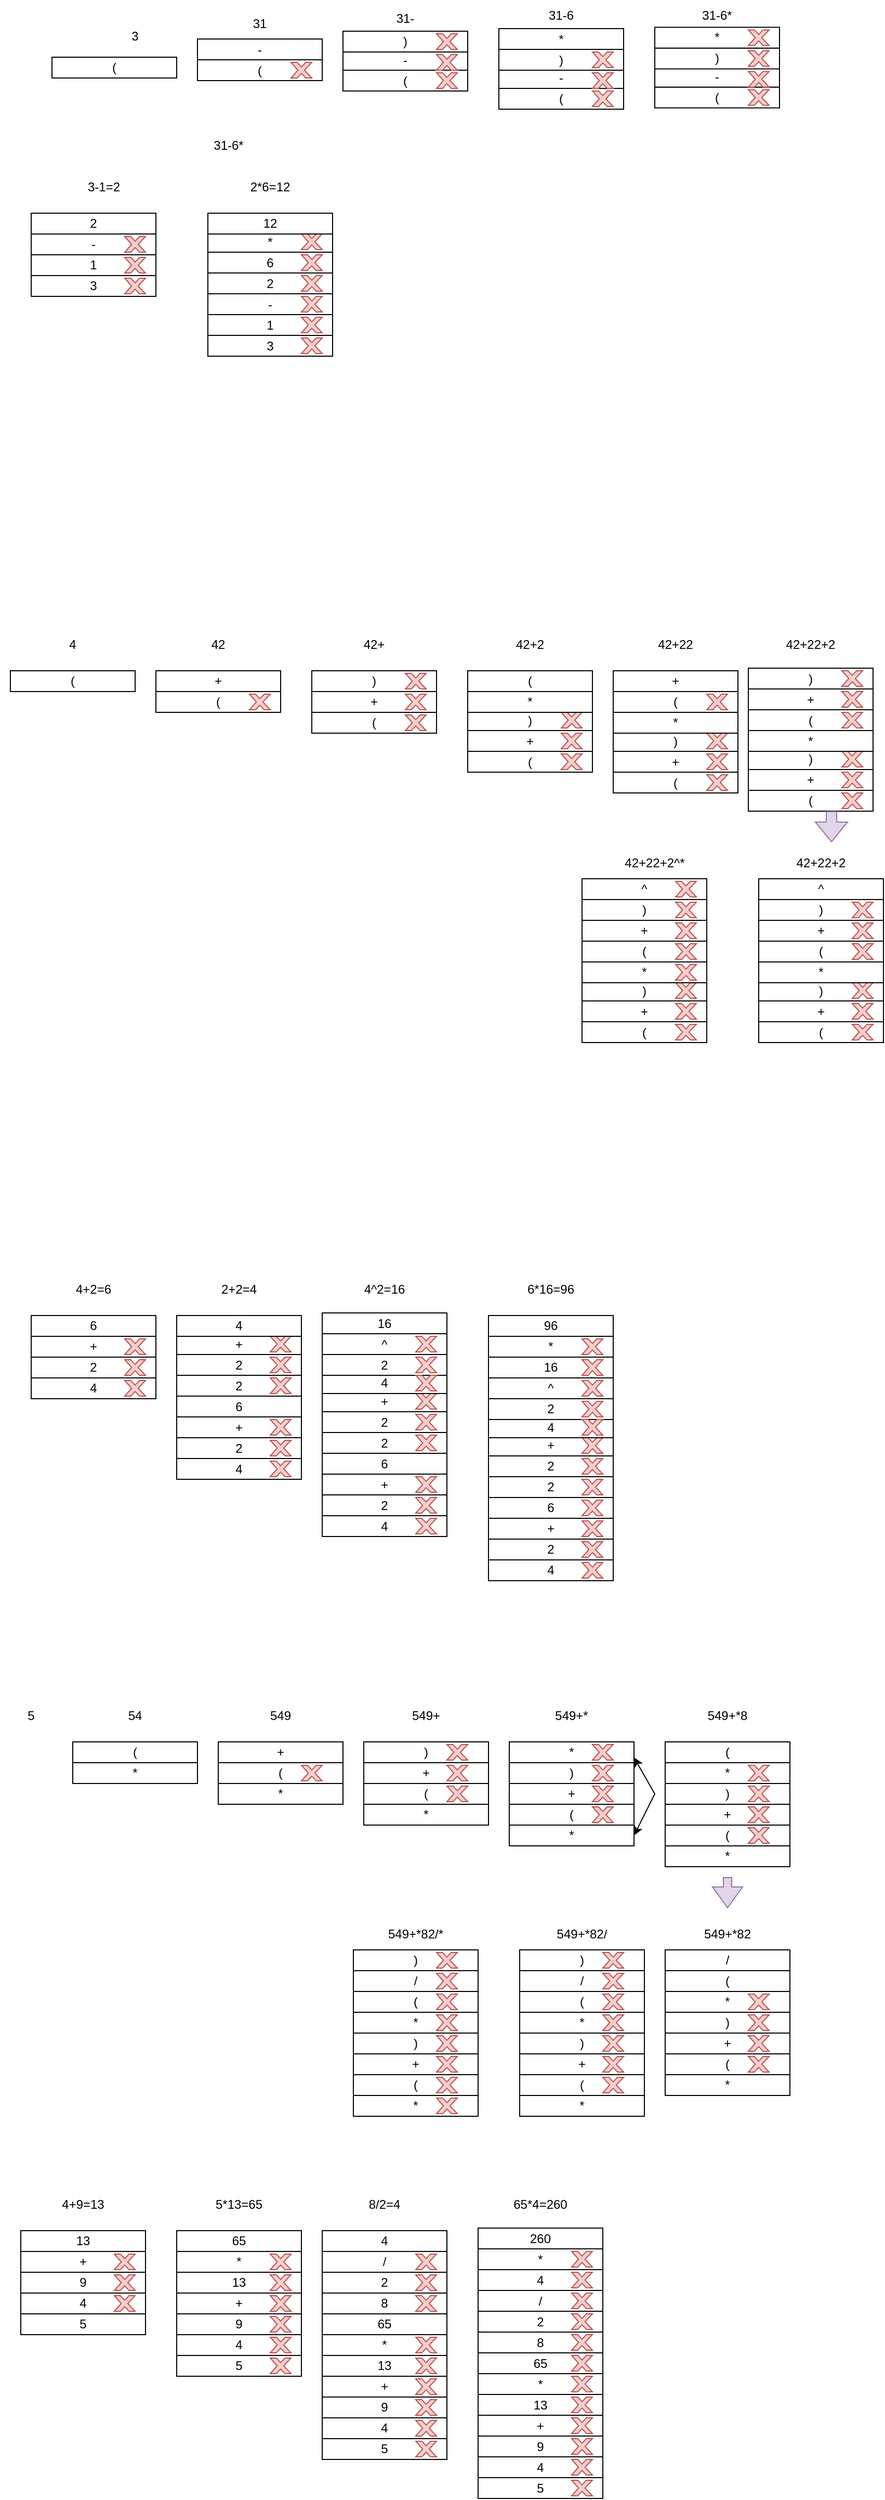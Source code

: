 <mxfile version="17.1.3" type="github">
  <diagram id="cLq7WQj-2LX5n-XoDZsG" name="Page-1">
    <mxGraphModel dx="827" dy="1652" grid="1" gridSize="10" guides="1" tooltips="1" connect="1" arrows="1" fold="1" page="1" pageScale="1" pageWidth="1600" pageHeight="1200" math="0" shadow="0">
      <root>
        <mxCell id="0" />
        <mxCell id="1" parent="0" />
        <mxCell id="I3eww4QS5JIf8gdz_hNe-1" value="(" style="rounded=0;whiteSpace=wrap;html=1;" vertex="1" parent="1">
          <mxGeometry x="80" y="50" width="120" height="20" as="geometry" />
        </mxCell>
        <mxCell id="I3eww4QS5JIf8gdz_hNe-4" value="3" style="text;html=1;strokeColor=none;fillColor=none;align=center;verticalAlign=middle;whiteSpace=wrap;rounded=0;" vertex="1" parent="1">
          <mxGeometry x="130" y="15" width="60" height="30" as="geometry" />
        </mxCell>
        <mxCell id="I3eww4QS5JIf8gdz_hNe-5" value="(" style="rounded=0;whiteSpace=wrap;html=1;" vertex="1" parent="1">
          <mxGeometry x="220" y="52.5" width="120" height="20" as="geometry" />
        </mxCell>
        <mxCell id="I3eww4QS5JIf8gdz_hNe-6" value="-" style="rounded=0;whiteSpace=wrap;html=1;" vertex="1" parent="1">
          <mxGeometry x="220" y="32.5" width="120" height="20" as="geometry" />
        </mxCell>
        <mxCell id="I3eww4QS5JIf8gdz_hNe-7" value="" style="verticalLabelPosition=bottom;verticalAlign=top;html=1;shape=mxgraph.basic.x;fillColor=#f8cecc;strokeColor=#b85450;" vertex="1" parent="1">
          <mxGeometry x="310" y="55" width="20" height="15" as="geometry" />
        </mxCell>
        <mxCell id="I3eww4QS5JIf8gdz_hNe-8" value="31" style="text;html=1;strokeColor=none;fillColor=none;align=center;verticalAlign=middle;whiteSpace=wrap;rounded=0;" vertex="1" parent="1">
          <mxGeometry x="250" y="2.5" width="60" height="30" as="geometry" />
        </mxCell>
        <mxCell id="I3eww4QS5JIf8gdz_hNe-9" value="(" style="rounded=0;whiteSpace=wrap;html=1;" vertex="1" parent="1">
          <mxGeometry x="360" y="62.5" width="120" height="20" as="geometry" />
        </mxCell>
        <mxCell id="I3eww4QS5JIf8gdz_hNe-10" value="-" style="rounded=0;whiteSpace=wrap;html=1;" vertex="1" parent="1">
          <mxGeometry x="360" y="42.5" width="120" height="20" as="geometry" />
        </mxCell>
        <mxCell id="I3eww4QS5JIf8gdz_hNe-11" value="" style="verticalLabelPosition=bottom;verticalAlign=top;html=1;shape=mxgraph.basic.x;fillColor=#f8cecc;strokeColor=#b85450;" vertex="1" parent="1">
          <mxGeometry x="450" y="65" width="20" height="15" as="geometry" />
        </mxCell>
        <mxCell id="I3eww4QS5JIf8gdz_hNe-12" value=")" style="rounded=0;whiteSpace=wrap;html=1;" vertex="1" parent="1">
          <mxGeometry x="360" y="25" width="120" height="20" as="geometry" />
        </mxCell>
        <mxCell id="I3eww4QS5JIf8gdz_hNe-13" value="" style="verticalLabelPosition=bottom;verticalAlign=top;html=1;shape=mxgraph.basic.x;fillColor=#f8cecc;strokeColor=#b85450;" vertex="1" parent="1">
          <mxGeometry x="450" y="47.5" width="20" height="15" as="geometry" />
        </mxCell>
        <mxCell id="I3eww4QS5JIf8gdz_hNe-14" value="" style="verticalLabelPosition=bottom;verticalAlign=top;html=1;shape=mxgraph.basic.x;fillColor=#f8cecc;strokeColor=#b85450;" vertex="1" parent="1">
          <mxGeometry x="450" y="27.5" width="20" height="15" as="geometry" />
        </mxCell>
        <mxCell id="I3eww4QS5JIf8gdz_hNe-15" value="31-" style="text;html=1;strokeColor=none;fillColor=none;align=center;verticalAlign=middle;whiteSpace=wrap;rounded=0;" vertex="1" parent="1">
          <mxGeometry x="390" y="-2.5" width="60" height="30" as="geometry" />
        </mxCell>
        <mxCell id="I3eww4QS5JIf8gdz_hNe-22" value="(" style="rounded=0;whiteSpace=wrap;html=1;" vertex="1" parent="1">
          <mxGeometry x="510" y="80" width="120" height="20" as="geometry" />
        </mxCell>
        <mxCell id="I3eww4QS5JIf8gdz_hNe-23" value="-" style="rounded=0;whiteSpace=wrap;html=1;" vertex="1" parent="1">
          <mxGeometry x="510" y="60" width="120" height="20" as="geometry" />
        </mxCell>
        <mxCell id="I3eww4QS5JIf8gdz_hNe-24" value="" style="verticalLabelPosition=bottom;verticalAlign=top;html=1;shape=mxgraph.basic.x;fillColor=#f8cecc;strokeColor=#b85450;" vertex="1" parent="1">
          <mxGeometry x="600" y="82.5" width="20" height="15" as="geometry" />
        </mxCell>
        <mxCell id="I3eww4QS5JIf8gdz_hNe-25" value=")" style="rounded=0;whiteSpace=wrap;html=1;" vertex="1" parent="1">
          <mxGeometry x="510" y="42.5" width="120" height="20" as="geometry" />
        </mxCell>
        <mxCell id="I3eww4QS5JIf8gdz_hNe-26" value="" style="verticalLabelPosition=bottom;verticalAlign=top;html=1;shape=mxgraph.basic.x;fillColor=#f8cecc;strokeColor=#b85450;" vertex="1" parent="1">
          <mxGeometry x="600" y="65" width="20" height="15" as="geometry" />
        </mxCell>
        <mxCell id="I3eww4QS5JIf8gdz_hNe-27" value="" style="verticalLabelPosition=bottom;verticalAlign=top;html=1;shape=mxgraph.basic.x;fillColor=#f8cecc;strokeColor=#b85450;" vertex="1" parent="1">
          <mxGeometry x="600" y="45" width="20" height="15" as="geometry" />
        </mxCell>
        <mxCell id="I3eww4QS5JIf8gdz_hNe-28" value="*" style="rounded=0;whiteSpace=wrap;html=1;" vertex="1" parent="1">
          <mxGeometry x="510" y="22.5" width="120" height="20" as="geometry" />
        </mxCell>
        <mxCell id="I3eww4QS5JIf8gdz_hNe-29" value="31-6" style="text;html=1;strokeColor=none;fillColor=none;align=center;verticalAlign=middle;whiteSpace=wrap;rounded=0;" vertex="1" parent="1">
          <mxGeometry x="540" y="-5" width="60" height="30" as="geometry" />
        </mxCell>
        <mxCell id="I3eww4QS5JIf8gdz_hNe-30" value="(" style="rounded=0;whiteSpace=wrap;html=1;" vertex="1" parent="1">
          <mxGeometry x="660" y="78.75" width="120" height="20" as="geometry" />
        </mxCell>
        <mxCell id="I3eww4QS5JIf8gdz_hNe-31" value="-" style="rounded=0;whiteSpace=wrap;html=1;" vertex="1" parent="1">
          <mxGeometry x="660" y="58.75" width="120" height="20" as="geometry" />
        </mxCell>
        <mxCell id="I3eww4QS5JIf8gdz_hNe-32" value="" style="verticalLabelPosition=bottom;verticalAlign=top;html=1;shape=mxgraph.basic.x;fillColor=#f8cecc;strokeColor=#b85450;" vertex="1" parent="1">
          <mxGeometry x="750" y="81.25" width="20" height="15" as="geometry" />
        </mxCell>
        <mxCell id="I3eww4QS5JIf8gdz_hNe-33" value=")" style="rounded=0;whiteSpace=wrap;html=1;" vertex="1" parent="1">
          <mxGeometry x="660" y="41.25" width="120" height="20" as="geometry" />
        </mxCell>
        <mxCell id="I3eww4QS5JIf8gdz_hNe-34" value="" style="verticalLabelPosition=bottom;verticalAlign=top;html=1;shape=mxgraph.basic.x;fillColor=#f8cecc;strokeColor=#b85450;" vertex="1" parent="1">
          <mxGeometry x="750" y="63.75" width="20" height="15" as="geometry" />
        </mxCell>
        <mxCell id="I3eww4QS5JIf8gdz_hNe-35" value="" style="verticalLabelPosition=bottom;verticalAlign=top;html=1;shape=mxgraph.basic.x;fillColor=#f8cecc;strokeColor=#b85450;" vertex="1" parent="1">
          <mxGeometry x="750" y="43.75" width="20" height="15" as="geometry" />
        </mxCell>
        <mxCell id="I3eww4QS5JIf8gdz_hNe-36" value="*" style="rounded=0;whiteSpace=wrap;html=1;" vertex="1" parent="1">
          <mxGeometry x="660" y="21.25" width="120" height="20" as="geometry" />
        </mxCell>
        <mxCell id="I3eww4QS5JIf8gdz_hNe-37" value="" style="verticalLabelPosition=bottom;verticalAlign=top;html=1;shape=mxgraph.basic.x;fillColor=#f8cecc;strokeColor=#b85450;" vertex="1" parent="1">
          <mxGeometry x="750" y="23.75" width="20" height="15" as="geometry" />
        </mxCell>
        <mxCell id="I3eww4QS5JIf8gdz_hNe-38" value="31-6*" style="text;html=1;strokeColor=none;fillColor=none;align=center;verticalAlign=middle;whiteSpace=wrap;rounded=0;" vertex="1" parent="1">
          <mxGeometry x="690" y="-5" width="60" height="30" as="geometry" />
        </mxCell>
        <mxCell id="I3eww4QS5JIf8gdz_hNe-39" value="31-6*" style="text;html=1;strokeColor=none;fillColor=none;align=center;verticalAlign=middle;whiteSpace=wrap;rounded=0;" vertex="1" parent="1">
          <mxGeometry x="220" y="120" width="60" height="30" as="geometry" />
        </mxCell>
        <mxCell id="I3eww4QS5JIf8gdz_hNe-40" value="3" style="rounded=0;whiteSpace=wrap;html=1;" vertex="1" parent="1">
          <mxGeometry x="60" y="260" width="120" height="20" as="geometry" />
        </mxCell>
        <mxCell id="I3eww4QS5JIf8gdz_hNe-41" value="1" style="rounded=0;whiteSpace=wrap;html=1;" vertex="1" parent="1">
          <mxGeometry x="60" y="240" width="120" height="20" as="geometry" />
        </mxCell>
        <mxCell id="I3eww4QS5JIf8gdz_hNe-42" value="-" style="rounded=0;whiteSpace=wrap;html=1;" vertex="1" parent="1">
          <mxGeometry x="60" y="220" width="120" height="20" as="geometry" />
        </mxCell>
        <mxCell id="I3eww4QS5JIf8gdz_hNe-43" value="" style="verticalLabelPosition=bottom;verticalAlign=top;html=1;shape=mxgraph.basic.x;fillColor=#f8cecc;strokeColor=#b85450;" vertex="1" parent="1">
          <mxGeometry x="150" y="262.5" width="20" height="15" as="geometry" />
        </mxCell>
        <mxCell id="I3eww4QS5JIf8gdz_hNe-44" value="" style="verticalLabelPosition=bottom;verticalAlign=top;html=1;shape=mxgraph.basic.x;fillColor=#f8cecc;strokeColor=#b85450;" vertex="1" parent="1">
          <mxGeometry x="150" y="242.5" width="20" height="15" as="geometry" />
        </mxCell>
        <mxCell id="I3eww4QS5JIf8gdz_hNe-45" value="" style="verticalLabelPosition=bottom;verticalAlign=top;html=1;shape=mxgraph.basic.x;fillColor=#f8cecc;strokeColor=#b85450;" vertex="1" parent="1">
          <mxGeometry x="150" y="222.5" width="20" height="15" as="geometry" />
        </mxCell>
        <mxCell id="I3eww4QS5JIf8gdz_hNe-46" value="3-1=2" style="text;html=1;strokeColor=none;fillColor=none;align=center;verticalAlign=middle;whiteSpace=wrap;rounded=0;" vertex="1" parent="1">
          <mxGeometry x="100" y="160" width="60" height="30" as="geometry" />
        </mxCell>
        <mxCell id="I3eww4QS5JIf8gdz_hNe-47" value="2" style="rounded=0;whiteSpace=wrap;html=1;" vertex="1" parent="1">
          <mxGeometry x="60" y="200" width="120" height="20" as="geometry" />
        </mxCell>
        <mxCell id="I3eww4QS5JIf8gdz_hNe-48" value="3" style="rounded=0;whiteSpace=wrap;html=1;" vertex="1" parent="1">
          <mxGeometry x="230" y="317.5" width="120" height="20" as="geometry" />
        </mxCell>
        <mxCell id="I3eww4QS5JIf8gdz_hNe-49" value="1" style="rounded=0;whiteSpace=wrap;html=1;" vertex="1" parent="1">
          <mxGeometry x="230" y="297.5" width="120" height="20" as="geometry" />
        </mxCell>
        <mxCell id="I3eww4QS5JIf8gdz_hNe-50" value="-" style="rounded=0;whiteSpace=wrap;html=1;" vertex="1" parent="1">
          <mxGeometry x="230" y="277.5" width="120" height="20" as="geometry" />
        </mxCell>
        <mxCell id="I3eww4QS5JIf8gdz_hNe-51" value="" style="verticalLabelPosition=bottom;verticalAlign=top;html=1;shape=mxgraph.basic.x;fillColor=#f8cecc;strokeColor=#b85450;" vertex="1" parent="1">
          <mxGeometry x="320" y="320" width="20" height="15" as="geometry" />
        </mxCell>
        <mxCell id="I3eww4QS5JIf8gdz_hNe-52" value="" style="verticalLabelPosition=bottom;verticalAlign=top;html=1;shape=mxgraph.basic.x;fillColor=#f8cecc;strokeColor=#b85450;" vertex="1" parent="1">
          <mxGeometry x="320" y="300" width="20" height="15" as="geometry" />
        </mxCell>
        <mxCell id="I3eww4QS5JIf8gdz_hNe-53" value="" style="verticalLabelPosition=bottom;verticalAlign=top;html=1;shape=mxgraph.basic.x;fillColor=#f8cecc;strokeColor=#b85450;" vertex="1" parent="1">
          <mxGeometry x="320" y="280" width="20" height="15" as="geometry" />
        </mxCell>
        <mxCell id="I3eww4QS5JIf8gdz_hNe-54" value="2" style="rounded=0;whiteSpace=wrap;html=1;" vertex="1" parent="1">
          <mxGeometry x="230" y="257.5" width="120" height="20" as="geometry" />
        </mxCell>
        <mxCell id="I3eww4QS5JIf8gdz_hNe-55" value="6" style="rounded=0;whiteSpace=wrap;html=1;" vertex="1" parent="1">
          <mxGeometry x="230" y="237.5" width="120" height="20" as="geometry" />
        </mxCell>
        <mxCell id="I3eww4QS5JIf8gdz_hNe-56" value="*" style="rounded=0;whiteSpace=wrap;html=1;" vertex="1" parent="1">
          <mxGeometry x="230" y="217.5" width="120" height="20" as="geometry" />
        </mxCell>
        <mxCell id="I3eww4QS5JIf8gdz_hNe-57" value="" style="verticalLabelPosition=bottom;verticalAlign=top;html=1;shape=mxgraph.basic.x;fillColor=#f8cecc;strokeColor=#b85450;" vertex="1" parent="1">
          <mxGeometry x="320" y="260" width="20" height="15" as="geometry" />
        </mxCell>
        <mxCell id="I3eww4QS5JIf8gdz_hNe-58" value="" style="verticalLabelPosition=bottom;verticalAlign=top;html=1;shape=mxgraph.basic.x;fillColor=#f8cecc;strokeColor=#b85450;" vertex="1" parent="1">
          <mxGeometry x="320" y="240" width="20" height="15" as="geometry" />
        </mxCell>
        <mxCell id="I3eww4QS5JIf8gdz_hNe-59" value="" style="verticalLabelPosition=bottom;verticalAlign=top;html=1;shape=mxgraph.basic.x;fillColor=#f8cecc;strokeColor=#b85450;" vertex="1" parent="1">
          <mxGeometry x="320" y="220" width="20" height="15" as="geometry" />
        </mxCell>
        <mxCell id="I3eww4QS5JIf8gdz_hNe-61" value="2*6=12" style="text;html=1;strokeColor=none;fillColor=none;align=center;verticalAlign=middle;whiteSpace=wrap;rounded=0;" vertex="1" parent="1">
          <mxGeometry x="260" y="160" width="60" height="30" as="geometry" />
        </mxCell>
        <mxCell id="I3eww4QS5JIf8gdz_hNe-64" value="12" style="rounded=0;whiteSpace=wrap;html=1;" vertex="1" parent="1">
          <mxGeometry x="230" y="200" width="120" height="20" as="geometry" />
        </mxCell>
        <mxCell id="I3eww4QS5JIf8gdz_hNe-66" value="(" style="rounded=0;whiteSpace=wrap;html=1;" vertex="1" parent="1">
          <mxGeometry x="40" y="640" width="120" height="20" as="geometry" />
        </mxCell>
        <mxCell id="I3eww4QS5JIf8gdz_hNe-67" value="(" style="rounded=0;whiteSpace=wrap;html=1;" vertex="1" parent="1">
          <mxGeometry x="180" y="660" width="120" height="20" as="geometry" />
        </mxCell>
        <mxCell id="I3eww4QS5JIf8gdz_hNe-70" value="4" style="text;html=1;strokeColor=none;fillColor=none;align=center;verticalAlign=middle;whiteSpace=wrap;rounded=0;" vertex="1" parent="1">
          <mxGeometry x="70" y="600" width="60" height="30" as="geometry" />
        </mxCell>
        <mxCell id="I3eww4QS5JIf8gdz_hNe-72" value="+" style="rounded=0;whiteSpace=wrap;html=1;" vertex="1" parent="1">
          <mxGeometry x="180" y="640" width="120" height="20" as="geometry" />
        </mxCell>
        <mxCell id="I3eww4QS5JIf8gdz_hNe-73" value="42" style="text;html=1;strokeColor=none;fillColor=none;align=center;verticalAlign=middle;whiteSpace=wrap;rounded=0;" vertex="1" parent="1">
          <mxGeometry x="210" y="600" width="60" height="30" as="geometry" />
        </mxCell>
        <mxCell id="I3eww4QS5JIf8gdz_hNe-74" value="" style="verticalLabelPosition=bottom;verticalAlign=top;html=1;shape=mxgraph.basic.x;fillColor=#f8cecc;strokeColor=#b85450;" vertex="1" parent="1">
          <mxGeometry x="270" y="662.5" width="20" height="15" as="geometry" />
        </mxCell>
        <mxCell id="I3eww4QS5JIf8gdz_hNe-75" value="(" style="rounded=0;whiteSpace=wrap;html=1;" vertex="1" parent="1">
          <mxGeometry x="330" y="680" width="120" height="20" as="geometry" />
        </mxCell>
        <mxCell id="I3eww4QS5JIf8gdz_hNe-76" value="+" style="rounded=0;whiteSpace=wrap;html=1;" vertex="1" parent="1">
          <mxGeometry x="330" y="660" width="120" height="20" as="geometry" />
        </mxCell>
        <mxCell id="I3eww4QS5JIf8gdz_hNe-77" value="" style="verticalLabelPosition=bottom;verticalAlign=top;html=1;shape=mxgraph.basic.x;fillColor=#f8cecc;strokeColor=#b85450;" vertex="1" parent="1">
          <mxGeometry x="420" y="682.5" width="20" height="15" as="geometry" />
        </mxCell>
        <mxCell id="I3eww4QS5JIf8gdz_hNe-78" value=")" style="rounded=0;whiteSpace=wrap;html=1;" vertex="1" parent="1">
          <mxGeometry x="330" y="640" width="120" height="20" as="geometry" />
        </mxCell>
        <mxCell id="I3eww4QS5JIf8gdz_hNe-79" value="" style="verticalLabelPosition=bottom;verticalAlign=top;html=1;shape=mxgraph.basic.x;fillColor=#f8cecc;strokeColor=#b85450;" vertex="1" parent="1">
          <mxGeometry x="420" y="662.5" width="20" height="15" as="geometry" />
        </mxCell>
        <mxCell id="I3eww4QS5JIf8gdz_hNe-80" value="" style="verticalLabelPosition=bottom;verticalAlign=top;html=1;shape=mxgraph.basic.x;fillColor=#f8cecc;strokeColor=#b85450;" vertex="1" parent="1">
          <mxGeometry x="420" y="642.5" width="20" height="15" as="geometry" />
        </mxCell>
        <mxCell id="I3eww4QS5JIf8gdz_hNe-83" value="42+" style="text;html=1;strokeColor=none;fillColor=none;align=center;verticalAlign=middle;whiteSpace=wrap;rounded=0;" vertex="1" parent="1">
          <mxGeometry x="360" y="600" width="60" height="30" as="geometry" />
        </mxCell>
        <mxCell id="I3eww4QS5JIf8gdz_hNe-84" value="(" style="rounded=0;whiteSpace=wrap;html=1;" vertex="1" parent="1">
          <mxGeometry x="480" y="717.5" width="120" height="20" as="geometry" />
        </mxCell>
        <mxCell id="I3eww4QS5JIf8gdz_hNe-85" value="+" style="rounded=0;whiteSpace=wrap;html=1;" vertex="1" parent="1">
          <mxGeometry x="480" y="697.5" width="120" height="20" as="geometry" />
        </mxCell>
        <mxCell id="I3eww4QS5JIf8gdz_hNe-86" value="" style="verticalLabelPosition=bottom;verticalAlign=top;html=1;shape=mxgraph.basic.x;fillColor=#f8cecc;strokeColor=#b85450;" vertex="1" parent="1">
          <mxGeometry x="570" y="720" width="20" height="15" as="geometry" />
        </mxCell>
        <mxCell id="I3eww4QS5JIf8gdz_hNe-87" value=")" style="rounded=0;whiteSpace=wrap;html=1;" vertex="1" parent="1">
          <mxGeometry x="480" y="677.5" width="120" height="20" as="geometry" />
        </mxCell>
        <mxCell id="I3eww4QS5JIf8gdz_hNe-88" value="" style="verticalLabelPosition=bottom;verticalAlign=top;html=1;shape=mxgraph.basic.x;fillColor=#f8cecc;strokeColor=#b85450;" vertex="1" parent="1">
          <mxGeometry x="570" y="700" width="20" height="15" as="geometry" />
        </mxCell>
        <mxCell id="I3eww4QS5JIf8gdz_hNe-89" value="" style="verticalLabelPosition=bottom;verticalAlign=top;html=1;shape=mxgraph.basic.x;fillColor=#f8cecc;strokeColor=#b85450;" vertex="1" parent="1">
          <mxGeometry x="570" y="680" width="20" height="15" as="geometry" />
        </mxCell>
        <mxCell id="I3eww4QS5JIf8gdz_hNe-90" value="*" style="rounded=0;whiteSpace=wrap;html=1;" vertex="1" parent="1">
          <mxGeometry x="480" y="660" width="120" height="20" as="geometry" />
        </mxCell>
        <mxCell id="I3eww4QS5JIf8gdz_hNe-91" value="(" style="rounded=0;whiteSpace=wrap;html=1;" vertex="1" parent="1">
          <mxGeometry x="480" y="640" width="120" height="20" as="geometry" />
        </mxCell>
        <mxCell id="I3eww4QS5JIf8gdz_hNe-92" value="42+2" style="text;html=1;strokeColor=none;fillColor=none;align=center;verticalAlign=middle;whiteSpace=wrap;rounded=0;" vertex="1" parent="1">
          <mxGeometry x="510" y="600" width="60" height="30" as="geometry" />
        </mxCell>
        <mxCell id="I3eww4QS5JIf8gdz_hNe-93" value="(" style="rounded=0;whiteSpace=wrap;html=1;" vertex="1" parent="1">
          <mxGeometry x="620" y="737.5" width="120" height="20" as="geometry" />
        </mxCell>
        <mxCell id="I3eww4QS5JIf8gdz_hNe-94" value="+" style="rounded=0;whiteSpace=wrap;html=1;" vertex="1" parent="1">
          <mxGeometry x="620" y="717.5" width="120" height="20" as="geometry" />
        </mxCell>
        <mxCell id="I3eww4QS5JIf8gdz_hNe-95" value="" style="verticalLabelPosition=bottom;verticalAlign=top;html=1;shape=mxgraph.basic.x;fillColor=#f8cecc;strokeColor=#b85450;" vertex="1" parent="1">
          <mxGeometry x="710" y="740" width="20" height="15" as="geometry" />
        </mxCell>
        <mxCell id="I3eww4QS5JIf8gdz_hNe-96" value=")" style="rounded=0;whiteSpace=wrap;html=1;" vertex="1" parent="1">
          <mxGeometry x="620" y="697.5" width="120" height="20" as="geometry" />
        </mxCell>
        <mxCell id="I3eww4QS5JIf8gdz_hNe-97" value="" style="verticalLabelPosition=bottom;verticalAlign=top;html=1;shape=mxgraph.basic.x;fillColor=#f8cecc;strokeColor=#b85450;" vertex="1" parent="1">
          <mxGeometry x="710" y="720" width="20" height="15" as="geometry" />
        </mxCell>
        <mxCell id="I3eww4QS5JIf8gdz_hNe-98" value="" style="verticalLabelPosition=bottom;verticalAlign=top;html=1;shape=mxgraph.basic.x;fillColor=#f8cecc;strokeColor=#b85450;" vertex="1" parent="1">
          <mxGeometry x="710" y="700" width="20" height="15" as="geometry" />
        </mxCell>
        <mxCell id="I3eww4QS5JIf8gdz_hNe-99" value="*" style="rounded=0;whiteSpace=wrap;html=1;" vertex="1" parent="1">
          <mxGeometry x="620" y="680" width="120" height="20" as="geometry" />
        </mxCell>
        <mxCell id="I3eww4QS5JIf8gdz_hNe-100" value="(" style="rounded=0;whiteSpace=wrap;html=1;" vertex="1" parent="1">
          <mxGeometry x="620" y="660" width="120" height="20" as="geometry" />
        </mxCell>
        <mxCell id="I3eww4QS5JIf8gdz_hNe-101" value="+" style="rounded=0;whiteSpace=wrap;html=1;" vertex="1" parent="1">
          <mxGeometry x="620" y="640" width="120" height="20" as="geometry" />
        </mxCell>
        <mxCell id="I3eww4QS5JIf8gdz_hNe-102" value="" style="verticalLabelPosition=bottom;verticalAlign=top;html=1;shape=mxgraph.basic.x;fillColor=#f8cecc;strokeColor=#b85450;" vertex="1" parent="1">
          <mxGeometry x="710" y="662.5" width="20" height="15" as="geometry" />
        </mxCell>
        <mxCell id="I3eww4QS5JIf8gdz_hNe-103" value="42+22" style="text;html=1;strokeColor=none;fillColor=none;align=center;verticalAlign=middle;whiteSpace=wrap;rounded=0;" vertex="1" parent="1">
          <mxGeometry x="650" y="600" width="60" height="30" as="geometry" />
        </mxCell>
        <mxCell id="I3eww4QS5JIf8gdz_hNe-104" value="(" style="rounded=0;whiteSpace=wrap;html=1;" vertex="1" parent="1">
          <mxGeometry x="750" y="755" width="120" height="20" as="geometry" />
        </mxCell>
        <mxCell id="I3eww4QS5JIf8gdz_hNe-105" value="+" style="rounded=0;whiteSpace=wrap;html=1;" vertex="1" parent="1">
          <mxGeometry x="750" y="735" width="120" height="20" as="geometry" />
        </mxCell>
        <mxCell id="I3eww4QS5JIf8gdz_hNe-106" value="" style="verticalLabelPosition=bottom;verticalAlign=top;html=1;shape=mxgraph.basic.x;fillColor=#f8cecc;strokeColor=#b85450;" vertex="1" parent="1">
          <mxGeometry x="840" y="757.5" width="20" height="15" as="geometry" />
        </mxCell>
        <mxCell id="I3eww4QS5JIf8gdz_hNe-107" value=")" style="rounded=0;whiteSpace=wrap;html=1;" vertex="1" parent="1">
          <mxGeometry x="750" y="715" width="120" height="20" as="geometry" />
        </mxCell>
        <mxCell id="I3eww4QS5JIf8gdz_hNe-108" value="" style="verticalLabelPosition=bottom;verticalAlign=top;html=1;shape=mxgraph.basic.x;fillColor=#f8cecc;strokeColor=#b85450;" vertex="1" parent="1">
          <mxGeometry x="840" y="737.5" width="20" height="15" as="geometry" />
        </mxCell>
        <mxCell id="I3eww4QS5JIf8gdz_hNe-109" value="" style="verticalLabelPosition=bottom;verticalAlign=top;html=1;shape=mxgraph.basic.x;fillColor=#f8cecc;strokeColor=#b85450;" vertex="1" parent="1">
          <mxGeometry x="840" y="717.5" width="20" height="15" as="geometry" />
        </mxCell>
        <mxCell id="I3eww4QS5JIf8gdz_hNe-110" value="*" style="rounded=0;whiteSpace=wrap;html=1;" vertex="1" parent="1">
          <mxGeometry x="750" y="697.5" width="120" height="20" as="geometry" />
        </mxCell>
        <mxCell id="I3eww4QS5JIf8gdz_hNe-111" value="(" style="rounded=0;whiteSpace=wrap;html=1;" vertex="1" parent="1">
          <mxGeometry x="750" y="677.5" width="120" height="20" as="geometry" />
        </mxCell>
        <mxCell id="I3eww4QS5JIf8gdz_hNe-112" value="+" style="rounded=0;whiteSpace=wrap;html=1;" vertex="1" parent="1">
          <mxGeometry x="750" y="657.5" width="120" height="20" as="geometry" />
        </mxCell>
        <mxCell id="I3eww4QS5JIf8gdz_hNe-113" value="" style="verticalLabelPosition=bottom;verticalAlign=top;html=1;shape=mxgraph.basic.x;fillColor=#f8cecc;strokeColor=#b85450;" vertex="1" parent="1">
          <mxGeometry x="840" y="680" width="20" height="15" as="geometry" />
        </mxCell>
        <mxCell id="I3eww4QS5JIf8gdz_hNe-124" value=")" style="rounded=0;whiteSpace=wrap;html=1;" vertex="1" parent="1">
          <mxGeometry x="750" y="637.5" width="120" height="20" as="geometry" />
        </mxCell>
        <mxCell id="I3eww4QS5JIf8gdz_hNe-127" value="" style="verticalLabelPosition=bottom;verticalAlign=top;html=1;shape=mxgraph.basic.x;fillColor=#f8cecc;strokeColor=#b85450;" vertex="1" parent="1">
          <mxGeometry x="840" y="660" width="20" height="15" as="geometry" />
        </mxCell>
        <mxCell id="I3eww4QS5JIf8gdz_hNe-128" value="" style="verticalLabelPosition=bottom;verticalAlign=top;html=1;shape=mxgraph.basic.x;fillColor=#f8cecc;strokeColor=#b85450;" vertex="1" parent="1">
          <mxGeometry x="840" y="640" width="20" height="15" as="geometry" />
        </mxCell>
        <mxCell id="I3eww4QS5JIf8gdz_hNe-129" value="42+22+2" style="text;html=1;strokeColor=none;fillColor=none;align=center;verticalAlign=middle;whiteSpace=wrap;rounded=0;" vertex="1" parent="1">
          <mxGeometry x="780" y="600" width="60" height="30" as="geometry" />
        </mxCell>
        <mxCell id="I3eww4QS5JIf8gdz_hNe-130" value="" style="shape=flexArrow;endArrow=classic;html=1;rounded=0;fillColor=#e1d5e7;strokeColor=#9673a6;" edge="1" parent="1">
          <mxGeometry width="50" height="50" relative="1" as="geometry">
            <mxPoint x="830" y="775" as="sourcePoint" />
            <mxPoint x="830" y="805" as="targetPoint" />
          </mxGeometry>
        </mxCell>
        <mxCell id="I3eww4QS5JIf8gdz_hNe-131" value="(" style="rounded=0;whiteSpace=wrap;html=1;" vertex="1" parent="1">
          <mxGeometry x="760" y="977.5" width="120" height="20" as="geometry" />
        </mxCell>
        <mxCell id="I3eww4QS5JIf8gdz_hNe-132" value="+" style="rounded=0;whiteSpace=wrap;html=1;" vertex="1" parent="1">
          <mxGeometry x="760" y="957.5" width="120" height="20" as="geometry" />
        </mxCell>
        <mxCell id="I3eww4QS5JIf8gdz_hNe-133" value="" style="verticalLabelPosition=bottom;verticalAlign=top;html=1;shape=mxgraph.basic.x;fillColor=#f8cecc;strokeColor=#b85450;" vertex="1" parent="1">
          <mxGeometry x="850" y="980" width="20" height="15" as="geometry" />
        </mxCell>
        <mxCell id="I3eww4QS5JIf8gdz_hNe-134" value=")" style="rounded=0;whiteSpace=wrap;html=1;" vertex="1" parent="1">
          <mxGeometry x="760" y="937.5" width="120" height="20" as="geometry" />
        </mxCell>
        <mxCell id="I3eww4QS5JIf8gdz_hNe-135" value="" style="verticalLabelPosition=bottom;verticalAlign=top;html=1;shape=mxgraph.basic.x;fillColor=#f8cecc;strokeColor=#b85450;" vertex="1" parent="1">
          <mxGeometry x="850" y="960" width="20" height="15" as="geometry" />
        </mxCell>
        <mxCell id="I3eww4QS5JIf8gdz_hNe-136" value="" style="verticalLabelPosition=bottom;verticalAlign=top;html=1;shape=mxgraph.basic.x;fillColor=#f8cecc;strokeColor=#b85450;" vertex="1" parent="1">
          <mxGeometry x="850" y="940" width="20" height="15" as="geometry" />
        </mxCell>
        <mxCell id="I3eww4QS5JIf8gdz_hNe-137" value="*" style="rounded=0;whiteSpace=wrap;html=1;" vertex="1" parent="1">
          <mxGeometry x="760" y="920" width="120" height="20" as="geometry" />
        </mxCell>
        <mxCell id="I3eww4QS5JIf8gdz_hNe-138" value="(" style="rounded=0;whiteSpace=wrap;html=1;" vertex="1" parent="1">
          <mxGeometry x="760" y="900" width="120" height="20" as="geometry" />
        </mxCell>
        <mxCell id="I3eww4QS5JIf8gdz_hNe-139" value="+" style="rounded=0;whiteSpace=wrap;html=1;" vertex="1" parent="1">
          <mxGeometry x="760" y="880" width="120" height="20" as="geometry" />
        </mxCell>
        <mxCell id="I3eww4QS5JIf8gdz_hNe-140" value="" style="verticalLabelPosition=bottom;verticalAlign=top;html=1;shape=mxgraph.basic.x;fillColor=#f8cecc;strokeColor=#b85450;" vertex="1" parent="1">
          <mxGeometry x="850" y="902.5" width="20" height="15" as="geometry" />
        </mxCell>
        <mxCell id="I3eww4QS5JIf8gdz_hNe-141" value=")" style="rounded=0;whiteSpace=wrap;html=1;" vertex="1" parent="1">
          <mxGeometry x="760" y="860" width="120" height="20" as="geometry" />
        </mxCell>
        <mxCell id="I3eww4QS5JIf8gdz_hNe-142" value="" style="verticalLabelPosition=bottom;verticalAlign=top;html=1;shape=mxgraph.basic.x;fillColor=#f8cecc;strokeColor=#b85450;" vertex="1" parent="1">
          <mxGeometry x="850" y="882.5" width="20" height="15" as="geometry" />
        </mxCell>
        <mxCell id="I3eww4QS5JIf8gdz_hNe-143" value="" style="verticalLabelPosition=bottom;verticalAlign=top;html=1;shape=mxgraph.basic.x;fillColor=#f8cecc;strokeColor=#b85450;" vertex="1" parent="1">
          <mxGeometry x="850" y="862.5" width="20" height="15" as="geometry" />
        </mxCell>
        <mxCell id="I3eww4QS5JIf8gdz_hNe-144" value="^" style="rounded=0;whiteSpace=wrap;html=1;" vertex="1" parent="1">
          <mxGeometry x="760" y="840" width="120" height="20" as="geometry" />
        </mxCell>
        <mxCell id="I3eww4QS5JIf8gdz_hNe-145" value="42+22+2" style="text;html=1;strokeColor=none;fillColor=none;align=center;verticalAlign=middle;whiteSpace=wrap;rounded=0;" vertex="1" parent="1">
          <mxGeometry x="790" y="810" width="60" height="30" as="geometry" />
        </mxCell>
        <mxCell id="I3eww4QS5JIf8gdz_hNe-146" value="(" style="rounded=0;whiteSpace=wrap;html=1;" vertex="1" parent="1">
          <mxGeometry x="590" y="977.5" width="120" height="20" as="geometry" />
        </mxCell>
        <mxCell id="I3eww4QS5JIf8gdz_hNe-147" value="+" style="rounded=0;whiteSpace=wrap;html=1;" vertex="1" parent="1">
          <mxGeometry x="590" y="957.5" width="120" height="20" as="geometry" />
        </mxCell>
        <mxCell id="I3eww4QS5JIf8gdz_hNe-148" value="" style="verticalLabelPosition=bottom;verticalAlign=top;html=1;shape=mxgraph.basic.x;fillColor=#f8cecc;strokeColor=#b85450;" vertex="1" parent="1">
          <mxGeometry x="680" y="980" width="20" height="15" as="geometry" />
        </mxCell>
        <mxCell id="I3eww4QS5JIf8gdz_hNe-149" value=")" style="rounded=0;whiteSpace=wrap;html=1;" vertex="1" parent="1">
          <mxGeometry x="590" y="937.5" width="120" height="20" as="geometry" />
        </mxCell>
        <mxCell id="I3eww4QS5JIf8gdz_hNe-150" value="" style="verticalLabelPosition=bottom;verticalAlign=top;html=1;shape=mxgraph.basic.x;fillColor=#f8cecc;strokeColor=#b85450;" vertex="1" parent="1">
          <mxGeometry x="680" y="960" width="20" height="15" as="geometry" />
        </mxCell>
        <mxCell id="I3eww4QS5JIf8gdz_hNe-151" value="" style="verticalLabelPosition=bottom;verticalAlign=top;html=1;shape=mxgraph.basic.x;fillColor=#f8cecc;strokeColor=#b85450;" vertex="1" parent="1">
          <mxGeometry x="680" y="940" width="20" height="15" as="geometry" />
        </mxCell>
        <mxCell id="I3eww4QS5JIf8gdz_hNe-152" value="*" style="rounded=0;whiteSpace=wrap;html=1;" vertex="1" parent="1">
          <mxGeometry x="590" y="920" width="120" height="20" as="geometry" />
        </mxCell>
        <mxCell id="I3eww4QS5JIf8gdz_hNe-153" value="(" style="rounded=0;whiteSpace=wrap;html=1;" vertex="1" parent="1">
          <mxGeometry x="590" y="900" width="120" height="20" as="geometry" />
        </mxCell>
        <mxCell id="I3eww4QS5JIf8gdz_hNe-154" value="+" style="rounded=0;whiteSpace=wrap;html=1;" vertex="1" parent="1">
          <mxGeometry x="590" y="880" width="120" height="20" as="geometry" />
        </mxCell>
        <mxCell id="I3eww4QS5JIf8gdz_hNe-155" value="" style="verticalLabelPosition=bottom;verticalAlign=top;html=1;shape=mxgraph.basic.x;fillColor=#f8cecc;strokeColor=#b85450;" vertex="1" parent="1">
          <mxGeometry x="680" y="902.5" width="20" height="15" as="geometry" />
        </mxCell>
        <mxCell id="I3eww4QS5JIf8gdz_hNe-156" value=")" style="rounded=0;whiteSpace=wrap;html=1;" vertex="1" parent="1">
          <mxGeometry x="590" y="860" width="120" height="20" as="geometry" />
        </mxCell>
        <mxCell id="I3eww4QS5JIf8gdz_hNe-157" value="" style="verticalLabelPosition=bottom;verticalAlign=top;html=1;shape=mxgraph.basic.x;fillColor=#f8cecc;strokeColor=#b85450;" vertex="1" parent="1">
          <mxGeometry x="680" y="882.5" width="20" height="15" as="geometry" />
        </mxCell>
        <mxCell id="I3eww4QS5JIf8gdz_hNe-158" value="" style="verticalLabelPosition=bottom;verticalAlign=top;html=1;shape=mxgraph.basic.x;fillColor=#f8cecc;strokeColor=#b85450;" vertex="1" parent="1">
          <mxGeometry x="680" y="862.5" width="20" height="15" as="geometry" />
        </mxCell>
        <mxCell id="I3eww4QS5JIf8gdz_hNe-159" value="^" style="rounded=0;whiteSpace=wrap;html=1;" vertex="1" parent="1">
          <mxGeometry x="590" y="840" width="120" height="20" as="geometry" />
        </mxCell>
        <mxCell id="I3eww4QS5JIf8gdz_hNe-160" value="" style="verticalLabelPosition=bottom;verticalAlign=top;html=1;shape=mxgraph.basic.x;fillColor=#f8cecc;strokeColor=#b85450;" vertex="1" parent="1">
          <mxGeometry x="680" y="922.5" width="20" height="15" as="geometry" />
        </mxCell>
        <mxCell id="I3eww4QS5JIf8gdz_hNe-162" value="" style="verticalLabelPosition=bottom;verticalAlign=top;html=1;shape=mxgraph.basic.x;fillColor=#f8cecc;strokeColor=#b85450;" vertex="1" parent="1">
          <mxGeometry x="680" y="842.5" width="20" height="15" as="geometry" />
        </mxCell>
        <mxCell id="I3eww4QS5JIf8gdz_hNe-163" value="42+22+2^*" style="text;html=1;strokeColor=none;fillColor=none;align=center;verticalAlign=middle;whiteSpace=wrap;rounded=0;" vertex="1" parent="1">
          <mxGeometry x="630" y="810" width="60" height="30" as="geometry" />
        </mxCell>
        <mxCell id="I3eww4QS5JIf8gdz_hNe-164" value="4" style="rounded=0;whiteSpace=wrap;html=1;" vertex="1" parent="1">
          <mxGeometry x="60" y="1320" width="120" height="20" as="geometry" />
        </mxCell>
        <mxCell id="I3eww4QS5JIf8gdz_hNe-165" value="2" style="rounded=0;whiteSpace=wrap;html=1;" vertex="1" parent="1">
          <mxGeometry x="60" y="1300" width="120" height="20" as="geometry" />
        </mxCell>
        <mxCell id="I3eww4QS5JIf8gdz_hNe-166" value="+" style="rounded=0;whiteSpace=wrap;html=1;" vertex="1" parent="1">
          <mxGeometry x="60" y="1280" width="120" height="20" as="geometry" />
        </mxCell>
        <mxCell id="I3eww4QS5JIf8gdz_hNe-167" value="6" style="rounded=0;whiteSpace=wrap;html=1;" vertex="1" parent="1">
          <mxGeometry x="60" y="1260" width="120" height="20" as="geometry" />
        </mxCell>
        <mxCell id="I3eww4QS5JIf8gdz_hNe-168" value="" style="verticalLabelPosition=bottom;verticalAlign=top;html=1;shape=mxgraph.basic.x;fillColor=#f8cecc;strokeColor=#b85450;" vertex="1" parent="1">
          <mxGeometry x="150" y="1322.5" width="20" height="15" as="geometry" />
        </mxCell>
        <mxCell id="I3eww4QS5JIf8gdz_hNe-169" value="" style="verticalLabelPosition=bottom;verticalAlign=top;html=1;shape=mxgraph.basic.x;fillColor=#f8cecc;strokeColor=#b85450;" vertex="1" parent="1">
          <mxGeometry x="150" y="1302.5" width="20" height="15" as="geometry" />
        </mxCell>
        <mxCell id="I3eww4QS5JIf8gdz_hNe-170" value="" style="verticalLabelPosition=bottom;verticalAlign=top;html=1;shape=mxgraph.basic.x;fillColor=#f8cecc;strokeColor=#b85450;" vertex="1" parent="1">
          <mxGeometry x="150" y="1282.5" width="20" height="15" as="geometry" />
        </mxCell>
        <mxCell id="I3eww4QS5JIf8gdz_hNe-172" value="4+2=6" style="text;html=1;strokeColor=none;fillColor=none;align=center;verticalAlign=middle;whiteSpace=wrap;rounded=0;" vertex="1" parent="1">
          <mxGeometry x="90" y="1220" width="60" height="30" as="geometry" />
        </mxCell>
        <mxCell id="I3eww4QS5JIf8gdz_hNe-173" value="4" style="rounded=0;whiteSpace=wrap;html=1;" vertex="1" parent="1">
          <mxGeometry x="200" y="1397.5" width="120" height="20" as="geometry" />
        </mxCell>
        <mxCell id="I3eww4QS5JIf8gdz_hNe-174" value="2" style="rounded=0;whiteSpace=wrap;html=1;" vertex="1" parent="1">
          <mxGeometry x="200" y="1377.5" width="120" height="20" as="geometry" />
        </mxCell>
        <mxCell id="I3eww4QS5JIf8gdz_hNe-175" value="+" style="rounded=0;whiteSpace=wrap;html=1;" vertex="1" parent="1">
          <mxGeometry x="200" y="1357.5" width="120" height="20" as="geometry" />
        </mxCell>
        <mxCell id="I3eww4QS5JIf8gdz_hNe-176" value="6" style="rounded=0;whiteSpace=wrap;html=1;" vertex="1" parent="1">
          <mxGeometry x="200" y="1337.5" width="120" height="20" as="geometry" />
        </mxCell>
        <mxCell id="I3eww4QS5JIf8gdz_hNe-177" value="" style="verticalLabelPosition=bottom;verticalAlign=top;html=1;shape=mxgraph.basic.x;fillColor=#f8cecc;strokeColor=#b85450;" vertex="1" parent="1">
          <mxGeometry x="290" y="1400" width="20" height="15" as="geometry" />
        </mxCell>
        <mxCell id="I3eww4QS5JIf8gdz_hNe-178" value="" style="verticalLabelPosition=bottom;verticalAlign=top;html=1;shape=mxgraph.basic.x;fillColor=#f8cecc;strokeColor=#b85450;" vertex="1" parent="1">
          <mxGeometry x="290" y="1380" width="20" height="15" as="geometry" />
        </mxCell>
        <mxCell id="I3eww4QS5JIf8gdz_hNe-179" value="" style="verticalLabelPosition=bottom;verticalAlign=top;html=1;shape=mxgraph.basic.x;fillColor=#f8cecc;strokeColor=#b85450;" vertex="1" parent="1">
          <mxGeometry x="290" y="1360" width="20" height="15" as="geometry" />
        </mxCell>
        <mxCell id="I3eww4QS5JIf8gdz_hNe-180" value="2" style="rounded=0;whiteSpace=wrap;html=1;" vertex="1" parent="1">
          <mxGeometry x="200" y="1317.5" width="120" height="20" as="geometry" />
        </mxCell>
        <mxCell id="I3eww4QS5JIf8gdz_hNe-181" value="2" style="rounded=0;whiteSpace=wrap;html=1;" vertex="1" parent="1">
          <mxGeometry x="200" y="1297.5" width="120" height="20" as="geometry" />
        </mxCell>
        <mxCell id="I3eww4QS5JIf8gdz_hNe-182" value="+" style="rounded=0;whiteSpace=wrap;html=1;" vertex="1" parent="1">
          <mxGeometry x="200" y="1277.5" width="120" height="20" as="geometry" />
        </mxCell>
        <mxCell id="I3eww4QS5JIf8gdz_hNe-183" value="" style="verticalLabelPosition=bottom;verticalAlign=top;html=1;shape=mxgraph.basic.x;fillColor=#f8cecc;strokeColor=#b85450;" vertex="1" parent="1">
          <mxGeometry x="290" y="1320" width="20" height="15" as="geometry" />
        </mxCell>
        <mxCell id="I3eww4QS5JIf8gdz_hNe-184" value="" style="verticalLabelPosition=bottom;verticalAlign=top;html=1;shape=mxgraph.basic.x;fillColor=#f8cecc;strokeColor=#b85450;" vertex="1" parent="1">
          <mxGeometry x="290" y="1300" width="20" height="15" as="geometry" />
        </mxCell>
        <mxCell id="I3eww4QS5JIf8gdz_hNe-185" value="" style="verticalLabelPosition=bottom;verticalAlign=top;html=1;shape=mxgraph.basic.x;fillColor=#f8cecc;strokeColor=#b85450;" vertex="1" parent="1">
          <mxGeometry x="290" y="1280" width="20" height="15" as="geometry" />
        </mxCell>
        <mxCell id="I3eww4QS5JIf8gdz_hNe-186" value="2+2=4" style="text;html=1;strokeColor=none;fillColor=none;align=center;verticalAlign=middle;whiteSpace=wrap;rounded=0;" vertex="1" parent="1">
          <mxGeometry x="230" y="1220" width="60" height="30" as="geometry" />
        </mxCell>
        <mxCell id="I3eww4QS5JIf8gdz_hNe-187" value="4" style="rounded=0;whiteSpace=wrap;html=1;" vertex="1" parent="1">
          <mxGeometry x="200" y="1260" width="120" height="20" as="geometry" />
        </mxCell>
        <mxCell id="I3eww4QS5JIf8gdz_hNe-188" value="4" style="rounded=0;whiteSpace=wrap;html=1;" vertex="1" parent="1">
          <mxGeometry x="340" y="1452.5" width="120" height="20" as="geometry" />
        </mxCell>
        <mxCell id="I3eww4QS5JIf8gdz_hNe-189" value="2" style="rounded=0;whiteSpace=wrap;html=1;" vertex="1" parent="1">
          <mxGeometry x="340" y="1432.5" width="120" height="20" as="geometry" />
        </mxCell>
        <mxCell id="I3eww4QS5JIf8gdz_hNe-190" value="+" style="rounded=0;whiteSpace=wrap;html=1;" vertex="1" parent="1">
          <mxGeometry x="340" y="1412.5" width="120" height="20" as="geometry" />
        </mxCell>
        <mxCell id="I3eww4QS5JIf8gdz_hNe-191" value="6" style="rounded=0;whiteSpace=wrap;html=1;" vertex="1" parent="1">
          <mxGeometry x="340" y="1392.5" width="120" height="20" as="geometry" />
        </mxCell>
        <mxCell id="I3eww4QS5JIf8gdz_hNe-192" value="" style="verticalLabelPosition=bottom;verticalAlign=top;html=1;shape=mxgraph.basic.x;fillColor=#f8cecc;strokeColor=#b85450;" vertex="1" parent="1">
          <mxGeometry x="430" y="1455" width="20" height="15" as="geometry" />
        </mxCell>
        <mxCell id="I3eww4QS5JIf8gdz_hNe-193" value="" style="verticalLabelPosition=bottom;verticalAlign=top;html=1;shape=mxgraph.basic.x;fillColor=#f8cecc;strokeColor=#b85450;" vertex="1" parent="1">
          <mxGeometry x="430" y="1435" width="20" height="15" as="geometry" />
        </mxCell>
        <mxCell id="I3eww4QS5JIf8gdz_hNe-194" value="" style="verticalLabelPosition=bottom;verticalAlign=top;html=1;shape=mxgraph.basic.x;fillColor=#f8cecc;strokeColor=#b85450;" vertex="1" parent="1">
          <mxGeometry x="430" y="1415" width="20" height="15" as="geometry" />
        </mxCell>
        <mxCell id="I3eww4QS5JIf8gdz_hNe-195" value="2" style="rounded=0;whiteSpace=wrap;html=1;" vertex="1" parent="1">
          <mxGeometry x="340" y="1372.5" width="120" height="20" as="geometry" />
        </mxCell>
        <mxCell id="I3eww4QS5JIf8gdz_hNe-196" value="2" style="rounded=0;whiteSpace=wrap;html=1;" vertex="1" parent="1">
          <mxGeometry x="340" y="1352.5" width="120" height="20" as="geometry" />
        </mxCell>
        <mxCell id="I3eww4QS5JIf8gdz_hNe-197" value="+" style="rounded=0;whiteSpace=wrap;html=1;" vertex="1" parent="1">
          <mxGeometry x="340" y="1332.5" width="120" height="20" as="geometry" />
        </mxCell>
        <mxCell id="I3eww4QS5JIf8gdz_hNe-198" value="" style="verticalLabelPosition=bottom;verticalAlign=top;html=1;shape=mxgraph.basic.x;fillColor=#f8cecc;strokeColor=#b85450;" vertex="1" parent="1">
          <mxGeometry x="430" y="1375" width="20" height="15" as="geometry" />
        </mxCell>
        <mxCell id="I3eww4QS5JIf8gdz_hNe-199" value="" style="verticalLabelPosition=bottom;verticalAlign=top;html=1;shape=mxgraph.basic.x;fillColor=#f8cecc;strokeColor=#b85450;" vertex="1" parent="1">
          <mxGeometry x="430" y="1355" width="20" height="15" as="geometry" />
        </mxCell>
        <mxCell id="I3eww4QS5JIf8gdz_hNe-200" value="" style="verticalLabelPosition=bottom;verticalAlign=top;html=1;shape=mxgraph.basic.x;fillColor=#f8cecc;strokeColor=#b85450;" vertex="1" parent="1">
          <mxGeometry x="430" y="1335" width="20" height="15" as="geometry" />
        </mxCell>
        <mxCell id="I3eww4QS5JIf8gdz_hNe-201" value="4" style="rounded=0;whiteSpace=wrap;html=1;" vertex="1" parent="1">
          <mxGeometry x="340" y="1315" width="120" height="20" as="geometry" />
        </mxCell>
        <mxCell id="I3eww4QS5JIf8gdz_hNe-202" value="2" style="rounded=0;whiteSpace=wrap;html=1;" vertex="1" parent="1">
          <mxGeometry x="340" y="1297.5" width="120" height="20" as="geometry" />
        </mxCell>
        <mxCell id="I3eww4QS5JIf8gdz_hNe-203" value="^" style="rounded=0;whiteSpace=wrap;html=1;" vertex="1" parent="1">
          <mxGeometry x="340" y="1277.5" width="120" height="20" as="geometry" />
        </mxCell>
        <mxCell id="I3eww4QS5JIf8gdz_hNe-204" value="" style="verticalLabelPosition=bottom;verticalAlign=top;html=1;shape=mxgraph.basic.x;fillColor=#f8cecc;strokeColor=#b85450;" vertex="1" parent="1">
          <mxGeometry x="430" y="1317.5" width="20" height="15" as="geometry" />
        </mxCell>
        <mxCell id="I3eww4QS5JIf8gdz_hNe-205" value="" style="verticalLabelPosition=bottom;verticalAlign=top;html=1;shape=mxgraph.basic.x;fillColor=#f8cecc;strokeColor=#b85450;" vertex="1" parent="1">
          <mxGeometry x="430" y="1300" width="20" height="15" as="geometry" />
        </mxCell>
        <mxCell id="I3eww4QS5JIf8gdz_hNe-206" value="" style="verticalLabelPosition=bottom;verticalAlign=top;html=1;shape=mxgraph.basic.x;fillColor=#f8cecc;strokeColor=#b85450;" vertex="1" parent="1">
          <mxGeometry x="430" y="1280" width="20" height="15" as="geometry" />
        </mxCell>
        <mxCell id="I3eww4QS5JIf8gdz_hNe-207" value="4^2=16" style="text;html=1;strokeColor=none;fillColor=none;align=center;verticalAlign=middle;whiteSpace=wrap;rounded=0;" vertex="1" parent="1">
          <mxGeometry x="370" y="1220" width="60" height="30" as="geometry" />
        </mxCell>
        <mxCell id="I3eww4QS5JIf8gdz_hNe-208" value="16" style="rounded=0;whiteSpace=wrap;html=1;" vertex="1" parent="1">
          <mxGeometry x="340" y="1257.5" width="120" height="20" as="geometry" />
        </mxCell>
        <mxCell id="I3eww4QS5JIf8gdz_hNe-209" value="4" style="rounded=0;whiteSpace=wrap;html=1;" vertex="1" parent="1">
          <mxGeometry x="500" y="1495" width="120" height="20" as="geometry" />
        </mxCell>
        <mxCell id="I3eww4QS5JIf8gdz_hNe-210" value="2" style="rounded=0;whiteSpace=wrap;html=1;" vertex="1" parent="1">
          <mxGeometry x="500" y="1475" width="120" height="20" as="geometry" />
        </mxCell>
        <mxCell id="I3eww4QS5JIf8gdz_hNe-211" value="+" style="rounded=0;whiteSpace=wrap;html=1;" vertex="1" parent="1">
          <mxGeometry x="500" y="1455" width="120" height="20" as="geometry" />
        </mxCell>
        <mxCell id="I3eww4QS5JIf8gdz_hNe-212" value="6" style="rounded=0;whiteSpace=wrap;html=1;" vertex="1" parent="1">
          <mxGeometry x="500" y="1435" width="120" height="20" as="geometry" />
        </mxCell>
        <mxCell id="I3eww4QS5JIf8gdz_hNe-213" value="" style="verticalLabelPosition=bottom;verticalAlign=top;html=1;shape=mxgraph.basic.x;fillColor=#f8cecc;strokeColor=#b85450;" vertex="1" parent="1">
          <mxGeometry x="590" y="1497.5" width="20" height="15" as="geometry" />
        </mxCell>
        <mxCell id="I3eww4QS5JIf8gdz_hNe-214" value="" style="verticalLabelPosition=bottom;verticalAlign=top;html=1;shape=mxgraph.basic.x;fillColor=#f8cecc;strokeColor=#b85450;" vertex="1" parent="1">
          <mxGeometry x="590" y="1477.5" width="20" height="15" as="geometry" />
        </mxCell>
        <mxCell id="I3eww4QS5JIf8gdz_hNe-215" value="" style="verticalLabelPosition=bottom;verticalAlign=top;html=1;shape=mxgraph.basic.x;fillColor=#f8cecc;strokeColor=#b85450;" vertex="1" parent="1">
          <mxGeometry x="590" y="1457.5" width="20" height="15" as="geometry" />
        </mxCell>
        <mxCell id="I3eww4QS5JIf8gdz_hNe-216" value="2" style="rounded=0;whiteSpace=wrap;html=1;" vertex="1" parent="1">
          <mxGeometry x="500" y="1415" width="120" height="20" as="geometry" />
        </mxCell>
        <mxCell id="I3eww4QS5JIf8gdz_hNe-217" value="2" style="rounded=0;whiteSpace=wrap;html=1;" vertex="1" parent="1">
          <mxGeometry x="500" y="1395" width="120" height="20" as="geometry" />
        </mxCell>
        <mxCell id="I3eww4QS5JIf8gdz_hNe-218" value="+" style="rounded=0;whiteSpace=wrap;html=1;" vertex="1" parent="1">
          <mxGeometry x="500" y="1375" width="120" height="20" as="geometry" />
        </mxCell>
        <mxCell id="I3eww4QS5JIf8gdz_hNe-219" value="" style="verticalLabelPosition=bottom;verticalAlign=top;html=1;shape=mxgraph.basic.x;fillColor=#f8cecc;strokeColor=#b85450;" vertex="1" parent="1">
          <mxGeometry x="590" y="1417.5" width="20" height="15" as="geometry" />
        </mxCell>
        <mxCell id="I3eww4QS5JIf8gdz_hNe-220" value="" style="verticalLabelPosition=bottom;verticalAlign=top;html=1;shape=mxgraph.basic.x;fillColor=#f8cecc;strokeColor=#b85450;" vertex="1" parent="1">
          <mxGeometry x="590" y="1397.5" width="20" height="15" as="geometry" />
        </mxCell>
        <mxCell id="I3eww4QS5JIf8gdz_hNe-221" value="" style="verticalLabelPosition=bottom;verticalAlign=top;html=1;shape=mxgraph.basic.x;fillColor=#f8cecc;strokeColor=#b85450;" vertex="1" parent="1">
          <mxGeometry x="590" y="1377.5" width="20" height="15" as="geometry" />
        </mxCell>
        <mxCell id="I3eww4QS5JIf8gdz_hNe-222" value="4" style="rounded=0;whiteSpace=wrap;html=1;" vertex="1" parent="1">
          <mxGeometry x="500" y="1357.5" width="120" height="20" as="geometry" />
        </mxCell>
        <mxCell id="I3eww4QS5JIf8gdz_hNe-223" value="2" style="rounded=0;whiteSpace=wrap;html=1;" vertex="1" parent="1">
          <mxGeometry x="500" y="1340" width="120" height="20" as="geometry" />
        </mxCell>
        <mxCell id="I3eww4QS5JIf8gdz_hNe-224" value="^" style="rounded=0;whiteSpace=wrap;html=1;" vertex="1" parent="1">
          <mxGeometry x="500" y="1320" width="120" height="20" as="geometry" />
        </mxCell>
        <mxCell id="I3eww4QS5JIf8gdz_hNe-225" value="" style="verticalLabelPosition=bottom;verticalAlign=top;html=1;shape=mxgraph.basic.x;fillColor=#f8cecc;strokeColor=#b85450;" vertex="1" parent="1">
          <mxGeometry x="590" y="1360" width="20" height="15" as="geometry" />
        </mxCell>
        <mxCell id="I3eww4QS5JIf8gdz_hNe-226" value="" style="verticalLabelPosition=bottom;verticalAlign=top;html=1;shape=mxgraph.basic.x;fillColor=#f8cecc;strokeColor=#b85450;" vertex="1" parent="1">
          <mxGeometry x="590" y="1342.5" width="20" height="15" as="geometry" />
        </mxCell>
        <mxCell id="I3eww4QS5JIf8gdz_hNe-227" value="" style="verticalLabelPosition=bottom;verticalAlign=top;html=1;shape=mxgraph.basic.x;fillColor=#f8cecc;strokeColor=#b85450;" vertex="1" parent="1">
          <mxGeometry x="590" y="1322.5" width="20" height="15" as="geometry" />
        </mxCell>
        <mxCell id="I3eww4QS5JIf8gdz_hNe-228" value="16" style="rounded=0;whiteSpace=wrap;html=1;" vertex="1" parent="1">
          <mxGeometry x="500" y="1300" width="120" height="20" as="geometry" />
        </mxCell>
        <mxCell id="I3eww4QS5JIf8gdz_hNe-229" value="*" style="rounded=0;whiteSpace=wrap;html=1;" vertex="1" parent="1">
          <mxGeometry x="500" y="1280" width="120" height="20" as="geometry" />
        </mxCell>
        <mxCell id="I3eww4QS5JIf8gdz_hNe-230" value="96" style="rounded=0;whiteSpace=wrap;html=1;" vertex="1" parent="1">
          <mxGeometry x="500" y="1260" width="120" height="20" as="geometry" />
        </mxCell>
        <mxCell id="I3eww4QS5JIf8gdz_hNe-231" value="" style="verticalLabelPosition=bottom;verticalAlign=top;html=1;shape=mxgraph.basic.x;fillColor=#f8cecc;strokeColor=#b85450;" vertex="1" parent="1">
          <mxGeometry x="590" y="1302.5" width="20" height="15" as="geometry" />
        </mxCell>
        <mxCell id="I3eww4QS5JIf8gdz_hNe-232" value="" style="verticalLabelPosition=bottom;verticalAlign=top;html=1;shape=mxgraph.basic.x;fillColor=#f8cecc;strokeColor=#b85450;" vertex="1" parent="1">
          <mxGeometry x="590" y="1437.5" width="20" height="15" as="geometry" />
        </mxCell>
        <mxCell id="I3eww4QS5JIf8gdz_hNe-233" value="" style="verticalLabelPosition=bottom;verticalAlign=top;html=1;shape=mxgraph.basic.x;fillColor=#f8cecc;strokeColor=#b85450;" vertex="1" parent="1">
          <mxGeometry x="590" y="1282.5" width="20" height="15" as="geometry" />
        </mxCell>
        <mxCell id="I3eww4QS5JIf8gdz_hNe-234" value="6*16=96" style="text;html=1;strokeColor=none;fillColor=none;align=center;verticalAlign=middle;whiteSpace=wrap;rounded=0;" vertex="1" parent="1">
          <mxGeometry x="530" y="1220" width="60" height="30" as="geometry" />
        </mxCell>
        <mxCell id="I3eww4QS5JIf8gdz_hNe-235" value="5" style="text;html=1;strokeColor=none;fillColor=none;align=center;verticalAlign=middle;whiteSpace=wrap;rounded=0;" vertex="1" parent="1">
          <mxGeometry x="30" y="1630" width="60" height="30" as="geometry" />
        </mxCell>
        <mxCell id="I3eww4QS5JIf8gdz_hNe-236" value="*" style="rounded=0;whiteSpace=wrap;html=1;" vertex="1" parent="1">
          <mxGeometry x="100" y="1690" width="120" height="20" as="geometry" />
        </mxCell>
        <mxCell id="I3eww4QS5JIf8gdz_hNe-237" value="(" style="rounded=0;whiteSpace=wrap;html=1;" vertex="1" parent="1">
          <mxGeometry x="100" y="1670" width="120" height="20" as="geometry" />
        </mxCell>
        <mxCell id="I3eww4QS5JIf8gdz_hNe-240" value="54" style="text;html=1;strokeColor=none;fillColor=none;align=center;verticalAlign=middle;whiteSpace=wrap;rounded=0;" vertex="1" parent="1">
          <mxGeometry x="130" y="1630" width="60" height="30" as="geometry" />
        </mxCell>
        <mxCell id="I3eww4QS5JIf8gdz_hNe-242" value="*" style="rounded=0;whiteSpace=wrap;html=1;" vertex="1" parent="1">
          <mxGeometry x="240" y="1710" width="120" height="20" as="geometry" />
        </mxCell>
        <mxCell id="I3eww4QS5JIf8gdz_hNe-243" value="(" style="rounded=0;whiteSpace=wrap;html=1;" vertex="1" parent="1">
          <mxGeometry x="240" y="1690" width="120" height="20" as="geometry" />
        </mxCell>
        <mxCell id="I3eww4QS5JIf8gdz_hNe-244" value="+" style="rounded=0;whiteSpace=wrap;html=1;" vertex="1" parent="1">
          <mxGeometry x="240" y="1670" width="120" height="20" as="geometry" />
        </mxCell>
        <mxCell id="I3eww4QS5JIf8gdz_hNe-245" value="" style="verticalLabelPosition=bottom;verticalAlign=top;html=1;shape=mxgraph.basic.x;fillColor=#f8cecc;strokeColor=#b85450;" vertex="1" parent="1">
          <mxGeometry x="320" y="1692.5" width="20" height="15" as="geometry" />
        </mxCell>
        <mxCell id="I3eww4QS5JIf8gdz_hNe-247" value="549" style="text;html=1;strokeColor=none;fillColor=none;align=center;verticalAlign=middle;whiteSpace=wrap;rounded=0;" vertex="1" parent="1">
          <mxGeometry x="270" y="1630" width="60" height="30" as="geometry" />
        </mxCell>
        <mxCell id="I3eww4QS5JIf8gdz_hNe-248" value="*" style="rounded=0;whiteSpace=wrap;html=1;" vertex="1" parent="1">
          <mxGeometry x="380" y="1730" width="120" height="20" as="geometry" />
        </mxCell>
        <mxCell id="I3eww4QS5JIf8gdz_hNe-249" value="(" style="rounded=0;whiteSpace=wrap;html=1;" vertex="1" parent="1">
          <mxGeometry x="380" y="1710" width="120" height="20" as="geometry" />
        </mxCell>
        <mxCell id="I3eww4QS5JIf8gdz_hNe-250" value="+" style="rounded=0;whiteSpace=wrap;html=1;" vertex="1" parent="1">
          <mxGeometry x="380" y="1690" width="120" height="20" as="geometry" />
        </mxCell>
        <mxCell id="I3eww4QS5JIf8gdz_hNe-251" value="" style="verticalLabelPosition=bottom;verticalAlign=top;html=1;shape=mxgraph.basic.x;fillColor=#f8cecc;strokeColor=#b85450;" vertex="1" parent="1">
          <mxGeometry x="460" y="1712.5" width="20" height="15" as="geometry" />
        </mxCell>
        <mxCell id="I3eww4QS5JIf8gdz_hNe-252" value=")" style="rounded=0;whiteSpace=wrap;html=1;" vertex="1" parent="1">
          <mxGeometry x="380" y="1670" width="120" height="20" as="geometry" />
        </mxCell>
        <mxCell id="I3eww4QS5JIf8gdz_hNe-253" value="" style="verticalLabelPosition=bottom;verticalAlign=top;html=1;shape=mxgraph.basic.x;fillColor=#f8cecc;strokeColor=#b85450;" vertex="1" parent="1">
          <mxGeometry x="460" y="1692.5" width="20" height="15" as="geometry" />
        </mxCell>
        <mxCell id="I3eww4QS5JIf8gdz_hNe-254" value="" style="verticalLabelPosition=bottom;verticalAlign=top;html=1;shape=mxgraph.basic.x;fillColor=#f8cecc;strokeColor=#b85450;" vertex="1" parent="1">
          <mxGeometry x="460" y="1672.5" width="20" height="15" as="geometry" />
        </mxCell>
        <mxCell id="I3eww4QS5JIf8gdz_hNe-255" value="549+" style="text;html=1;strokeColor=none;fillColor=none;align=center;verticalAlign=middle;whiteSpace=wrap;rounded=0;" vertex="1" parent="1">
          <mxGeometry x="410" y="1630" width="60" height="30" as="geometry" />
        </mxCell>
        <mxCell id="I3eww4QS5JIf8gdz_hNe-256" value="*" style="rounded=0;whiteSpace=wrap;html=1;" vertex="1" parent="1">
          <mxGeometry x="520" y="1750" width="120" height="20" as="geometry" />
        </mxCell>
        <mxCell id="I3eww4QS5JIf8gdz_hNe-257" value="(" style="rounded=0;whiteSpace=wrap;html=1;" vertex="1" parent="1">
          <mxGeometry x="520" y="1730" width="120" height="20" as="geometry" />
        </mxCell>
        <mxCell id="I3eww4QS5JIf8gdz_hNe-258" value="+" style="rounded=0;whiteSpace=wrap;html=1;" vertex="1" parent="1">
          <mxGeometry x="520" y="1710" width="120" height="20" as="geometry" />
        </mxCell>
        <mxCell id="I3eww4QS5JIf8gdz_hNe-259" value="" style="verticalLabelPosition=bottom;verticalAlign=top;html=1;shape=mxgraph.basic.x;fillColor=#f8cecc;strokeColor=#b85450;" vertex="1" parent="1">
          <mxGeometry x="600" y="1732.5" width="20" height="15" as="geometry" />
        </mxCell>
        <mxCell id="I3eww4QS5JIf8gdz_hNe-260" value=")" style="rounded=0;whiteSpace=wrap;html=1;" vertex="1" parent="1">
          <mxGeometry x="520" y="1690" width="120" height="20" as="geometry" />
        </mxCell>
        <mxCell id="I3eww4QS5JIf8gdz_hNe-261" value="" style="verticalLabelPosition=bottom;verticalAlign=top;html=1;shape=mxgraph.basic.x;fillColor=#f8cecc;strokeColor=#b85450;" vertex="1" parent="1">
          <mxGeometry x="600" y="1712.5" width="20" height="15" as="geometry" />
        </mxCell>
        <mxCell id="I3eww4QS5JIf8gdz_hNe-262" value="" style="verticalLabelPosition=bottom;verticalAlign=top;html=1;shape=mxgraph.basic.x;fillColor=#f8cecc;strokeColor=#b85450;" vertex="1" parent="1">
          <mxGeometry x="600" y="1692.5" width="20" height="15" as="geometry" />
        </mxCell>
        <mxCell id="I3eww4QS5JIf8gdz_hNe-263" value="*" style="rounded=0;whiteSpace=wrap;html=1;" vertex="1" parent="1">
          <mxGeometry x="520" y="1670" width="120" height="20" as="geometry" />
        </mxCell>
        <mxCell id="I3eww4QS5JIf8gdz_hNe-264" value="" style="endArrow=classic;startArrow=classic;html=1;rounded=0;entryX=1;entryY=0.75;entryDx=0;entryDy=0;exitX=1;exitY=0.5;exitDx=0;exitDy=0;" edge="1" parent="1" source="I3eww4QS5JIf8gdz_hNe-256" target="I3eww4QS5JIf8gdz_hNe-263">
          <mxGeometry width="50" height="50" relative="1" as="geometry">
            <mxPoint x="650" y="1757.5" as="sourcePoint" />
            <mxPoint x="700" y="1707.5" as="targetPoint" />
            <Array as="points">
              <mxPoint x="660" y="1720" />
            </Array>
          </mxGeometry>
        </mxCell>
        <mxCell id="I3eww4QS5JIf8gdz_hNe-265" value="" style="verticalLabelPosition=bottom;verticalAlign=top;html=1;shape=mxgraph.basic.x;fillColor=#f8cecc;strokeColor=#b85450;" vertex="1" parent="1">
          <mxGeometry x="600" y="1672.5" width="20" height="15" as="geometry" />
        </mxCell>
        <mxCell id="I3eww4QS5JIf8gdz_hNe-266" value="549+*" style="text;html=1;strokeColor=none;fillColor=none;align=center;verticalAlign=middle;whiteSpace=wrap;rounded=0;" vertex="1" parent="1">
          <mxGeometry x="550" y="1630" width="60" height="30" as="geometry" />
        </mxCell>
        <mxCell id="I3eww4QS5JIf8gdz_hNe-267" value="" style="shape=flexArrow;endArrow=classic;html=1;rounded=0;fillColor=#e1d5e7;strokeColor=#9673a6;width=8;endSize=6.33;" edge="1" parent="1">
          <mxGeometry width="50" height="50" relative="1" as="geometry">
            <mxPoint x="730" y="1800" as="sourcePoint" />
            <mxPoint x="730" y="1830" as="targetPoint" />
          </mxGeometry>
        </mxCell>
        <mxCell id="I3eww4QS5JIf8gdz_hNe-268" value="*" style="rounded=0;whiteSpace=wrap;html=1;" vertex="1" parent="1">
          <mxGeometry x="670" y="1770" width="120" height="20" as="geometry" />
        </mxCell>
        <mxCell id="I3eww4QS5JIf8gdz_hNe-269" value="(" style="rounded=0;whiteSpace=wrap;html=1;" vertex="1" parent="1">
          <mxGeometry x="670" y="1750" width="120" height="20" as="geometry" />
        </mxCell>
        <mxCell id="I3eww4QS5JIf8gdz_hNe-270" value="+" style="rounded=0;whiteSpace=wrap;html=1;" vertex="1" parent="1">
          <mxGeometry x="670" y="1730" width="120" height="20" as="geometry" />
        </mxCell>
        <mxCell id="I3eww4QS5JIf8gdz_hNe-271" value="" style="verticalLabelPosition=bottom;verticalAlign=top;html=1;shape=mxgraph.basic.x;fillColor=#f8cecc;strokeColor=#b85450;" vertex="1" parent="1">
          <mxGeometry x="750" y="1752.5" width="20" height="15" as="geometry" />
        </mxCell>
        <mxCell id="I3eww4QS5JIf8gdz_hNe-272" value=")" style="rounded=0;whiteSpace=wrap;html=1;" vertex="1" parent="1">
          <mxGeometry x="670" y="1710" width="120" height="20" as="geometry" />
        </mxCell>
        <mxCell id="I3eww4QS5JIf8gdz_hNe-273" value="" style="verticalLabelPosition=bottom;verticalAlign=top;html=1;shape=mxgraph.basic.x;fillColor=#f8cecc;strokeColor=#b85450;" vertex="1" parent="1">
          <mxGeometry x="750" y="1732.5" width="20" height="15" as="geometry" />
        </mxCell>
        <mxCell id="I3eww4QS5JIf8gdz_hNe-274" value="" style="verticalLabelPosition=bottom;verticalAlign=top;html=1;shape=mxgraph.basic.x;fillColor=#f8cecc;strokeColor=#b85450;" vertex="1" parent="1">
          <mxGeometry x="750" y="1712.5" width="20" height="15" as="geometry" />
        </mxCell>
        <mxCell id="I3eww4QS5JIf8gdz_hNe-275" value="*" style="rounded=0;whiteSpace=wrap;html=1;" vertex="1" parent="1">
          <mxGeometry x="670" y="1690" width="120" height="20" as="geometry" />
        </mxCell>
        <mxCell id="I3eww4QS5JIf8gdz_hNe-276" value="" style="verticalLabelPosition=bottom;verticalAlign=top;html=1;shape=mxgraph.basic.x;fillColor=#f8cecc;strokeColor=#b85450;" vertex="1" parent="1">
          <mxGeometry x="750" y="1692.5" width="20" height="15" as="geometry" />
        </mxCell>
        <mxCell id="I3eww4QS5JIf8gdz_hNe-277" value="(" style="rounded=0;whiteSpace=wrap;html=1;" vertex="1" parent="1">
          <mxGeometry x="670" y="1670" width="120" height="20" as="geometry" />
        </mxCell>
        <mxCell id="I3eww4QS5JIf8gdz_hNe-278" value="549+*8" style="text;html=1;strokeColor=none;fillColor=none;align=center;verticalAlign=middle;whiteSpace=wrap;rounded=0;" vertex="1" parent="1">
          <mxGeometry x="700" y="1630" width="60" height="30" as="geometry" />
        </mxCell>
        <mxCell id="I3eww4QS5JIf8gdz_hNe-279" value="*" style="rounded=0;whiteSpace=wrap;html=1;" vertex="1" parent="1">
          <mxGeometry x="670" y="1990" width="120" height="20" as="geometry" />
        </mxCell>
        <mxCell id="I3eww4QS5JIf8gdz_hNe-280" value="(" style="rounded=0;whiteSpace=wrap;html=1;" vertex="1" parent="1">
          <mxGeometry x="670" y="1970" width="120" height="20" as="geometry" />
        </mxCell>
        <mxCell id="I3eww4QS5JIf8gdz_hNe-281" value="+" style="rounded=0;whiteSpace=wrap;html=1;" vertex="1" parent="1">
          <mxGeometry x="670" y="1950" width="120" height="20" as="geometry" />
        </mxCell>
        <mxCell id="I3eww4QS5JIf8gdz_hNe-282" value="" style="verticalLabelPosition=bottom;verticalAlign=top;html=1;shape=mxgraph.basic.x;fillColor=#f8cecc;strokeColor=#b85450;" vertex="1" parent="1">
          <mxGeometry x="750" y="1972.5" width="20" height="15" as="geometry" />
        </mxCell>
        <mxCell id="I3eww4QS5JIf8gdz_hNe-283" value=")" style="rounded=0;whiteSpace=wrap;html=1;" vertex="1" parent="1">
          <mxGeometry x="670" y="1930" width="120" height="20" as="geometry" />
        </mxCell>
        <mxCell id="I3eww4QS5JIf8gdz_hNe-284" value="" style="verticalLabelPosition=bottom;verticalAlign=top;html=1;shape=mxgraph.basic.x;fillColor=#f8cecc;strokeColor=#b85450;" vertex="1" parent="1">
          <mxGeometry x="750" y="1952.5" width="20" height="15" as="geometry" />
        </mxCell>
        <mxCell id="I3eww4QS5JIf8gdz_hNe-285" value="" style="verticalLabelPosition=bottom;verticalAlign=top;html=1;shape=mxgraph.basic.x;fillColor=#f8cecc;strokeColor=#b85450;" vertex="1" parent="1">
          <mxGeometry x="750" y="1932.5" width="20" height="15" as="geometry" />
        </mxCell>
        <mxCell id="I3eww4QS5JIf8gdz_hNe-286" value="*" style="rounded=0;whiteSpace=wrap;html=1;" vertex="1" parent="1">
          <mxGeometry x="670" y="1910" width="120" height="20" as="geometry" />
        </mxCell>
        <mxCell id="I3eww4QS5JIf8gdz_hNe-287" value="" style="verticalLabelPosition=bottom;verticalAlign=top;html=1;shape=mxgraph.basic.x;fillColor=#f8cecc;strokeColor=#b85450;" vertex="1" parent="1">
          <mxGeometry x="750" y="1912.5" width="20" height="15" as="geometry" />
        </mxCell>
        <mxCell id="I3eww4QS5JIf8gdz_hNe-288" value="(" style="rounded=0;whiteSpace=wrap;html=1;" vertex="1" parent="1">
          <mxGeometry x="670" y="1890" width="120" height="20" as="geometry" />
        </mxCell>
        <mxCell id="I3eww4QS5JIf8gdz_hNe-289" value="/" style="rounded=0;whiteSpace=wrap;html=1;" vertex="1" parent="1">
          <mxGeometry x="670" y="1870" width="120" height="20" as="geometry" />
        </mxCell>
        <mxCell id="I3eww4QS5JIf8gdz_hNe-291" value="549+*82" style="text;html=1;strokeColor=none;fillColor=none;align=center;verticalAlign=middle;whiteSpace=wrap;rounded=0;" vertex="1" parent="1">
          <mxGeometry x="700" y="1840" width="60" height="30" as="geometry" />
        </mxCell>
        <mxCell id="I3eww4QS5JIf8gdz_hNe-292" value="*" style="rounded=0;whiteSpace=wrap;html=1;" vertex="1" parent="1">
          <mxGeometry x="530" y="2010" width="120" height="20" as="geometry" />
        </mxCell>
        <mxCell id="I3eww4QS5JIf8gdz_hNe-293" value="(" style="rounded=0;whiteSpace=wrap;html=1;" vertex="1" parent="1">
          <mxGeometry x="530" y="1990" width="120" height="20" as="geometry" />
        </mxCell>
        <mxCell id="I3eww4QS5JIf8gdz_hNe-294" value="+" style="rounded=0;whiteSpace=wrap;html=1;" vertex="1" parent="1">
          <mxGeometry x="530" y="1970" width="120" height="20" as="geometry" />
        </mxCell>
        <mxCell id="I3eww4QS5JIf8gdz_hNe-295" value="" style="verticalLabelPosition=bottom;verticalAlign=top;html=1;shape=mxgraph.basic.x;fillColor=#f8cecc;strokeColor=#b85450;" vertex="1" parent="1">
          <mxGeometry x="610" y="1992.5" width="20" height="15" as="geometry" />
        </mxCell>
        <mxCell id="I3eww4QS5JIf8gdz_hNe-296" value=")" style="rounded=0;whiteSpace=wrap;html=1;" vertex="1" parent="1">
          <mxGeometry x="530" y="1950" width="120" height="20" as="geometry" />
        </mxCell>
        <mxCell id="I3eww4QS5JIf8gdz_hNe-297" value="" style="verticalLabelPosition=bottom;verticalAlign=top;html=1;shape=mxgraph.basic.x;fillColor=#f8cecc;strokeColor=#b85450;" vertex="1" parent="1">
          <mxGeometry x="610" y="1972.5" width="20" height="15" as="geometry" />
        </mxCell>
        <mxCell id="I3eww4QS5JIf8gdz_hNe-298" value="" style="verticalLabelPosition=bottom;verticalAlign=top;html=1;shape=mxgraph.basic.x;fillColor=#f8cecc;strokeColor=#b85450;" vertex="1" parent="1">
          <mxGeometry x="610" y="1952.5" width="20" height="15" as="geometry" />
        </mxCell>
        <mxCell id="I3eww4QS5JIf8gdz_hNe-299" value="*" style="rounded=0;whiteSpace=wrap;html=1;" vertex="1" parent="1">
          <mxGeometry x="530" y="1930" width="120" height="20" as="geometry" />
        </mxCell>
        <mxCell id="I3eww4QS5JIf8gdz_hNe-300" value="" style="verticalLabelPosition=bottom;verticalAlign=top;html=1;shape=mxgraph.basic.x;fillColor=#f8cecc;strokeColor=#b85450;" vertex="1" parent="1">
          <mxGeometry x="610" y="1932.5" width="20" height="15" as="geometry" />
        </mxCell>
        <mxCell id="I3eww4QS5JIf8gdz_hNe-301" value="(" style="rounded=0;whiteSpace=wrap;html=1;" vertex="1" parent="1">
          <mxGeometry x="530" y="1910" width="120" height="20" as="geometry" />
        </mxCell>
        <mxCell id="I3eww4QS5JIf8gdz_hNe-302" value="/" style="rounded=0;whiteSpace=wrap;html=1;" vertex="1" parent="1">
          <mxGeometry x="530" y="1890" width="120" height="20" as="geometry" />
        </mxCell>
        <mxCell id="I3eww4QS5JIf8gdz_hNe-303" value=")" style="rounded=0;whiteSpace=wrap;html=1;" vertex="1" parent="1">
          <mxGeometry x="530" y="1870" width="120" height="20" as="geometry" />
        </mxCell>
        <mxCell id="I3eww4QS5JIf8gdz_hNe-304" value="" style="verticalLabelPosition=bottom;verticalAlign=top;html=1;shape=mxgraph.basic.x;fillColor=#f8cecc;strokeColor=#b85450;" vertex="1" parent="1">
          <mxGeometry x="610" y="1912.5" width="20" height="15" as="geometry" />
        </mxCell>
        <mxCell id="I3eww4QS5JIf8gdz_hNe-305" value="" style="verticalLabelPosition=bottom;verticalAlign=top;html=1;shape=mxgraph.basic.x;fillColor=#f8cecc;strokeColor=#b85450;" vertex="1" parent="1">
          <mxGeometry x="610" y="1892.5" width="20" height="15" as="geometry" />
        </mxCell>
        <mxCell id="I3eww4QS5JIf8gdz_hNe-306" value="" style="verticalLabelPosition=bottom;verticalAlign=top;html=1;shape=mxgraph.basic.x;fillColor=#f8cecc;strokeColor=#b85450;" vertex="1" parent="1">
          <mxGeometry x="610" y="1872.5" width="20" height="15" as="geometry" />
        </mxCell>
        <mxCell id="I3eww4QS5JIf8gdz_hNe-307" value="549+*82/" style="text;html=1;strokeColor=none;fillColor=none;align=center;verticalAlign=middle;whiteSpace=wrap;rounded=0;" vertex="1" parent="1">
          <mxGeometry x="560" y="1840" width="60" height="30" as="geometry" />
        </mxCell>
        <mxCell id="I3eww4QS5JIf8gdz_hNe-308" value="*" style="rounded=0;whiteSpace=wrap;html=1;" vertex="1" parent="1">
          <mxGeometry x="370" y="2010" width="120" height="20" as="geometry" />
        </mxCell>
        <mxCell id="I3eww4QS5JIf8gdz_hNe-309" value="(" style="rounded=0;whiteSpace=wrap;html=1;" vertex="1" parent="1">
          <mxGeometry x="370" y="1990" width="120" height="20" as="geometry" />
        </mxCell>
        <mxCell id="I3eww4QS5JIf8gdz_hNe-310" value="+" style="rounded=0;whiteSpace=wrap;html=1;" vertex="1" parent="1">
          <mxGeometry x="370" y="1970" width="120" height="20" as="geometry" />
        </mxCell>
        <mxCell id="I3eww4QS5JIf8gdz_hNe-311" value="" style="verticalLabelPosition=bottom;verticalAlign=top;html=1;shape=mxgraph.basic.x;fillColor=#f8cecc;strokeColor=#b85450;" vertex="1" parent="1">
          <mxGeometry x="450" y="1992.5" width="20" height="15" as="geometry" />
        </mxCell>
        <mxCell id="I3eww4QS5JIf8gdz_hNe-312" value=")" style="rounded=0;whiteSpace=wrap;html=1;" vertex="1" parent="1">
          <mxGeometry x="370" y="1950" width="120" height="20" as="geometry" />
        </mxCell>
        <mxCell id="I3eww4QS5JIf8gdz_hNe-313" value="" style="verticalLabelPosition=bottom;verticalAlign=top;html=1;shape=mxgraph.basic.x;fillColor=#f8cecc;strokeColor=#b85450;" vertex="1" parent="1">
          <mxGeometry x="450" y="1972.5" width="20" height="15" as="geometry" />
        </mxCell>
        <mxCell id="I3eww4QS5JIf8gdz_hNe-314" value="" style="verticalLabelPosition=bottom;verticalAlign=top;html=1;shape=mxgraph.basic.x;fillColor=#f8cecc;strokeColor=#b85450;" vertex="1" parent="1">
          <mxGeometry x="450" y="1952.5" width="20" height="15" as="geometry" />
        </mxCell>
        <mxCell id="I3eww4QS5JIf8gdz_hNe-315" value="*" style="rounded=0;whiteSpace=wrap;html=1;" vertex="1" parent="1">
          <mxGeometry x="370" y="1930" width="120" height="20" as="geometry" />
        </mxCell>
        <mxCell id="I3eww4QS5JIf8gdz_hNe-316" value="" style="verticalLabelPosition=bottom;verticalAlign=top;html=1;shape=mxgraph.basic.x;fillColor=#f8cecc;strokeColor=#b85450;" vertex="1" parent="1">
          <mxGeometry x="450" y="1932.5" width="20" height="15" as="geometry" />
        </mxCell>
        <mxCell id="I3eww4QS5JIf8gdz_hNe-317" value="(" style="rounded=0;whiteSpace=wrap;html=1;" vertex="1" parent="1">
          <mxGeometry x="370" y="1910" width="120" height="20" as="geometry" />
        </mxCell>
        <mxCell id="I3eww4QS5JIf8gdz_hNe-318" value="/" style="rounded=0;whiteSpace=wrap;html=1;" vertex="1" parent="1">
          <mxGeometry x="370" y="1890" width="120" height="20" as="geometry" />
        </mxCell>
        <mxCell id="I3eww4QS5JIf8gdz_hNe-319" value=")" style="rounded=0;whiteSpace=wrap;html=1;" vertex="1" parent="1">
          <mxGeometry x="370" y="1870" width="120" height="20" as="geometry" />
        </mxCell>
        <mxCell id="I3eww4QS5JIf8gdz_hNe-320" value="" style="verticalLabelPosition=bottom;verticalAlign=top;html=1;shape=mxgraph.basic.x;fillColor=#f8cecc;strokeColor=#b85450;" vertex="1" parent="1">
          <mxGeometry x="450" y="1912.5" width="20" height="15" as="geometry" />
        </mxCell>
        <mxCell id="I3eww4QS5JIf8gdz_hNe-321" value="" style="verticalLabelPosition=bottom;verticalAlign=top;html=1;shape=mxgraph.basic.x;fillColor=#f8cecc;strokeColor=#b85450;" vertex="1" parent="1">
          <mxGeometry x="450" y="1892.5" width="20" height="15" as="geometry" />
        </mxCell>
        <mxCell id="I3eww4QS5JIf8gdz_hNe-322" value="" style="verticalLabelPosition=bottom;verticalAlign=top;html=1;shape=mxgraph.basic.x;fillColor=#f8cecc;strokeColor=#b85450;" vertex="1" parent="1">
          <mxGeometry x="450" y="1872.5" width="20" height="15" as="geometry" />
        </mxCell>
        <mxCell id="I3eww4QS5JIf8gdz_hNe-323" value="" style="verticalLabelPosition=bottom;verticalAlign=top;html=1;shape=mxgraph.basic.x;fillColor=#f8cecc;strokeColor=#b85450;" vertex="1" parent="1">
          <mxGeometry x="450" y="2012.5" width="20" height="15" as="geometry" />
        </mxCell>
        <mxCell id="I3eww4QS5JIf8gdz_hNe-324" value="549+*82/*" style="text;html=1;strokeColor=none;fillColor=none;align=center;verticalAlign=middle;whiteSpace=wrap;rounded=0;" vertex="1" parent="1">
          <mxGeometry x="400" y="1840" width="60" height="30" as="geometry" />
        </mxCell>
        <mxCell id="I3eww4QS5JIf8gdz_hNe-325" value="5" style="rounded=0;whiteSpace=wrap;html=1;" vertex="1" parent="1">
          <mxGeometry x="50" y="2220" width="120" height="20" as="geometry" />
        </mxCell>
        <mxCell id="I3eww4QS5JIf8gdz_hNe-326" value="4" style="rounded=0;whiteSpace=wrap;html=1;" vertex="1" parent="1">
          <mxGeometry x="50" y="2200" width="120" height="20" as="geometry" />
        </mxCell>
        <mxCell id="I3eww4QS5JIf8gdz_hNe-327" value="9" style="rounded=0;whiteSpace=wrap;html=1;" vertex="1" parent="1">
          <mxGeometry x="50" y="2180" width="120" height="20" as="geometry" />
        </mxCell>
        <mxCell id="I3eww4QS5JIf8gdz_hNe-328" value="+" style="rounded=0;whiteSpace=wrap;html=1;" vertex="1" parent="1">
          <mxGeometry x="50" y="2160" width="120" height="20" as="geometry" />
        </mxCell>
        <mxCell id="I3eww4QS5JIf8gdz_hNe-329" value="13" style="rounded=0;whiteSpace=wrap;html=1;" vertex="1" parent="1">
          <mxGeometry x="50" y="2140" width="120" height="20" as="geometry" />
        </mxCell>
        <mxCell id="I3eww4QS5JIf8gdz_hNe-330" value="" style="verticalLabelPosition=bottom;verticalAlign=top;html=1;shape=mxgraph.basic.x;fillColor=#f8cecc;strokeColor=#b85450;" vertex="1" parent="1">
          <mxGeometry x="140" y="2202.5" width="20" height="15" as="geometry" />
        </mxCell>
        <mxCell id="I3eww4QS5JIf8gdz_hNe-331" value="" style="verticalLabelPosition=bottom;verticalAlign=top;html=1;shape=mxgraph.basic.x;fillColor=#f8cecc;strokeColor=#b85450;" vertex="1" parent="1">
          <mxGeometry x="140" y="2182.5" width="20" height="15" as="geometry" />
        </mxCell>
        <mxCell id="I3eww4QS5JIf8gdz_hNe-332" value="" style="verticalLabelPosition=bottom;verticalAlign=top;html=1;shape=mxgraph.basic.x;fillColor=#f8cecc;strokeColor=#b85450;" vertex="1" parent="1">
          <mxGeometry x="140" y="2162.5" width="20" height="15" as="geometry" />
        </mxCell>
        <mxCell id="I3eww4QS5JIf8gdz_hNe-333" value="4+9=13" style="text;html=1;strokeColor=none;fillColor=none;align=center;verticalAlign=middle;whiteSpace=wrap;rounded=0;" vertex="1" parent="1">
          <mxGeometry x="80" y="2100" width="60" height="30" as="geometry" />
        </mxCell>
        <mxCell id="I3eww4QS5JIf8gdz_hNe-334" value="5" style="rounded=0;whiteSpace=wrap;html=1;" vertex="1" parent="1">
          <mxGeometry x="200" y="2260" width="120" height="20" as="geometry" />
        </mxCell>
        <mxCell id="I3eww4QS5JIf8gdz_hNe-335" value="4" style="rounded=0;whiteSpace=wrap;html=1;" vertex="1" parent="1">
          <mxGeometry x="200" y="2240" width="120" height="20" as="geometry" />
        </mxCell>
        <mxCell id="I3eww4QS5JIf8gdz_hNe-336" value="9" style="rounded=0;whiteSpace=wrap;html=1;" vertex="1" parent="1">
          <mxGeometry x="200" y="2220" width="120" height="20" as="geometry" />
        </mxCell>
        <mxCell id="I3eww4QS5JIf8gdz_hNe-337" value="+" style="rounded=0;whiteSpace=wrap;html=1;" vertex="1" parent="1">
          <mxGeometry x="200" y="2200" width="120" height="20" as="geometry" />
        </mxCell>
        <mxCell id="I3eww4QS5JIf8gdz_hNe-338" value="13" style="rounded=0;whiteSpace=wrap;html=1;" vertex="1" parent="1">
          <mxGeometry x="200" y="2180" width="120" height="20" as="geometry" />
        </mxCell>
        <mxCell id="I3eww4QS5JIf8gdz_hNe-339" value="" style="verticalLabelPosition=bottom;verticalAlign=top;html=1;shape=mxgraph.basic.x;fillColor=#f8cecc;strokeColor=#b85450;" vertex="1" parent="1">
          <mxGeometry x="290" y="2242.5" width="20" height="15" as="geometry" />
        </mxCell>
        <mxCell id="I3eww4QS5JIf8gdz_hNe-340" value="" style="verticalLabelPosition=bottom;verticalAlign=top;html=1;shape=mxgraph.basic.x;fillColor=#f8cecc;strokeColor=#b85450;" vertex="1" parent="1">
          <mxGeometry x="290" y="2222.5" width="20" height="15" as="geometry" />
        </mxCell>
        <mxCell id="I3eww4QS5JIf8gdz_hNe-341" value="" style="verticalLabelPosition=bottom;verticalAlign=top;html=1;shape=mxgraph.basic.x;fillColor=#f8cecc;strokeColor=#b85450;" vertex="1" parent="1">
          <mxGeometry x="290" y="2202.5" width="20" height="15" as="geometry" />
        </mxCell>
        <mxCell id="I3eww4QS5JIf8gdz_hNe-342" value="*" style="rounded=0;whiteSpace=wrap;html=1;" vertex="1" parent="1">
          <mxGeometry x="200" y="2160" width="120" height="20" as="geometry" />
        </mxCell>
        <mxCell id="I3eww4QS5JIf8gdz_hNe-343" value="65" style="rounded=0;whiteSpace=wrap;html=1;" vertex="1" parent="1">
          <mxGeometry x="200" y="2140" width="120" height="20" as="geometry" />
        </mxCell>
        <mxCell id="I3eww4QS5JIf8gdz_hNe-344" value="" style="verticalLabelPosition=bottom;verticalAlign=top;html=1;shape=mxgraph.basic.x;fillColor=#f8cecc;strokeColor=#b85450;" vertex="1" parent="1">
          <mxGeometry x="290" y="2262.5" width="20" height="15" as="geometry" />
        </mxCell>
        <mxCell id="I3eww4QS5JIf8gdz_hNe-345" value="" style="verticalLabelPosition=bottom;verticalAlign=top;html=1;shape=mxgraph.basic.x;fillColor=#f8cecc;strokeColor=#b85450;" vertex="1" parent="1">
          <mxGeometry x="290" y="2182.5" width="20" height="15" as="geometry" />
        </mxCell>
        <mxCell id="I3eww4QS5JIf8gdz_hNe-346" value="" style="verticalLabelPosition=bottom;verticalAlign=top;html=1;shape=mxgraph.basic.x;fillColor=#f8cecc;strokeColor=#b85450;" vertex="1" parent="1">
          <mxGeometry x="290" y="2162.5" width="20" height="15" as="geometry" />
        </mxCell>
        <mxCell id="I3eww4QS5JIf8gdz_hNe-347" value="5*13=65" style="text;html=1;strokeColor=none;fillColor=none;align=center;verticalAlign=middle;whiteSpace=wrap;rounded=0;" vertex="1" parent="1">
          <mxGeometry x="230" y="2100" width="60" height="30" as="geometry" />
        </mxCell>
        <mxCell id="I3eww4QS5JIf8gdz_hNe-348" value="5" style="rounded=0;whiteSpace=wrap;html=1;" vertex="1" parent="1">
          <mxGeometry x="340" y="2340" width="120" height="20" as="geometry" />
        </mxCell>
        <mxCell id="I3eww4QS5JIf8gdz_hNe-349" value="4" style="rounded=0;whiteSpace=wrap;html=1;" vertex="1" parent="1">
          <mxGeometry x="340" y="2320" width="120" height="20" as="geometry" />
        </mxCell>
        <mxCell id="I3eww4QS5JIf8gdz_hNe-350" value="9" style="rounded=0;whiteSpace=wrap;html=1;" vertex="1" parent="1">
          <mxGeometry x="340" y="2300" width="120" height="20" as="geometry" />
        </mxCell>
        <mxCell id="I3eww4QS5JIf8gdz_hNe-351" value="+" style="rounded=0;whiteSpace=wrap;html=1;" vertex="1" parent="1">
          <mxGeometry x="340" y="2280" width="120" height="20" as="geometry" />
        </mxCell>
        <mxCell id="I3eww4QS5JIf8gdz_hNe-352" value="13" style="rounded=0;whiteSpace=wrap;html=1;" vertex="1" parent="1">
          <mxGeometry x="340" y="2260" width="120" height="20" as="geometry" />
        </mxCell>
        <mxCell id="I3eww4QS5JIf8gdz_hNe-353" value="" style="verticalLabelPosition=bottom;verticalAlign=top;html=1;shape=mxgraph.basic.x;fillColor=#f8cecc;strokeColor=#b85450;" vertex="1" parent="1">
          <mxGeometry x="430" y="2322.5" width="20" height="15" as="geometry" />
        </mxCell>
        <mxCell id="I3eww4QS5JIf8gdz_hNe-354" value="" style="verticalLabelPosition=bottom;verticalAlign=top;html=1;shape=mxgraph.basic.x;fillColor=#f8cecc;strokeColor=#b85450;" vertex="1" parent="1">
          <mxGeometry x="430" y="2302.5" width="20" height="15" as="geometry" />
        </mxCell>
        <mxCell id="I3eww4QS5JIf8gdz_hNe-355" value="" style="verticalLabelPosition=bottom;verticalAlign=top;html=1;shape=mxgraph.basic.x;fillColor=#f8cecc;strokeColor=#b85450;" vertex="1" parent="1">
          <mxGeometry x="430" y="2282.5" width="20" height="15" as="geometry" />
        </mxCell>
        <mxCell id="I3eww4QS5JIf8gdz_hNe-356" value="*" style="rounded=0;whiteSpace=wrap;html=1;" vertex="1" parent="1">
          <mxGeometry x="340" y="2240" width="120" height="20" as="geometry" />
        </mxCell>
        <mxCell id="I3eww4QS5JIf8gdz_hNe-357" value="65" style="rounded=0;whiteSpace=wrap;html=1;" vertex="1" parent="1">
          <mxGeometry x="340" y="2220" width="120" height="20" as="geometry" />
        </mxCell>
        <mxCell id="I3eww4QS5JIf8gdz_hNe-358" value="" style="verticalLabelPosition=bottom;verticalAlign=top;html=1;shape=mxgraph.basic.x;fillColor=#f8cecc;strokeColor=#b85450;" vertex="1" parent="1">
          <mxGeometry x="430" y="2342.5" width="20" height="15" as="geometry" />
        </mxCell>
        <mxCell id="I3eww4QS5JIf8gdz_hNe-359" value="" style="verticalLabelPosition=bottom;verticalAlign=top;html=1;shape=mxgraph.basic.x;fillColor=#f8cecc;strokeColor=#b85450;" vertex="1" parent="1">
          <mxGeometry x="430" y="2262.5" width="20" height="15" as="geometry" />
        </mxCell>
        <mxCell id="I3eww4QS5JIf8gdz_hNe-360" value="" style="verticalLabelPosition=bottom;verticalAlign=top;html=1;shape=mxgraph.basic.x;fillColor=#f8cecc;strokeColor=#b85450;" vertex="1" parent="1">
          <mxGeometry x="430" y="2242.5" width="20" height="15" as="geometry" />
        </mxCell>
        <mxCell id="I3eww4QS5JIf8gdz_hNe-361" value="8" style="rounded=0;whiteSpace=wrap;html=1;" vertex="1" parent="1">
          <mxGeometry x="340" y="2200" width="120" height="20" as="geometry" />
        </mxCell>
        <mxCell id="I3eww4QS5JIf8gdz_hNe-362" value="2" style="rounded=0;whiteSpace=wrap;html=1;" vertex="1" parent="1">
          <mxGeometry x="340" y="2180" width="120" height="20" as="geometry" />
        </mxCell>
        <mxCell id="I3eww4QS5JIf8gdz_hNe-363" value="/" style="rounded=0;whiteSpace=wrap;html=1;" vertex="1" parent="1">
          <mxGeometry x="340" y="2160" width="120" height="20" as="geometry" />
        </mxCell>
        <mxCell id="I3eww4QS5JIf8gdz_hNe-364" value="" style="verticalLabelPosition=bottom;verticalAlign=top;html=1;shape=mxgraph.basic.x;fillColor=#f8cecc;strokeColor=#b85450;" vertex="1" parent="1">
          <mxGeometry x="430" y="2202.5" width="20" height="15" as="geometry" />
        </mxCell>
        <mxCell id="I3eww4QS5JIf8gdz_hNe-365" value="" style="verticalLabelPosition=bottom;verticalAlign=top;html=1;shape=mxgraph.basic.x;fillColor=#f8cecc;strokeColor=#b85450;" vertex="1" parent="1">
          <mxGeometry x="430" y="2182.5" width="20" height="15" as="geometry" />
        </mxCell>
        <mxCell id="I3eww4QS5JIf8gdz_hNe-366" value="" style="verticalLabelPosition=bottom;verticalAlign=top;html=1;shape=mxgraph.basic.x;fillColor=#f8cecc;strokeColor=#b85450;" vertex="1" parent="1">
          <mxGeometry x="430" y="2162.5" width="20" height="15" as="geometry" />
        </mxCell>
        <mxCell id="I3eww4QS5JIf8gdz_hNe-367" value="8/2=4" style="text;html=1;strokeColor=none;fillColor=none;align=center;verticalAlign=middle;whiteSpace=wrap;rounded=0;" vertex="1" parent="1">
          <mxGeometry x="370" y="2100" width="60" height="30" as="geometry" />
        </mxCell>
        <mxCell id="I3eww4QS5JIf8gdz_hNe-368" value="4" style="rounded=0;whiteSpace=wrap;html=1;" vertex="1" parent="1">
          <mxGeometry x="340" y="2140" width="120" height="20" as="geometry" />
        </mxCell>
        <mxCell id="I3eww4QS5JIf8gdz_hNe-369" value="5" style="rounded=0;whiteSpace=wrap;html=1;" vertex="1" parent="1">
          <mxGeometry x="490" y="2377.5" width="120" height="20" as="geometry" />
        </mxCell>
        <mxCell id="I3eww4QS5JIf8gdz_hNe-370" value="4" style="rounded=0;whiteSpace=wrap;html=1;" vertex="1" parent="1">
          <mxGeometry x="490" y="2357.5" width="120" height="20" as="geometry" />
        </mxCell>
        <mxCell id="I3eww4QS5JIf8gdz_hNe-371" value="9" style="rounded=0;whiteSpace=wrap;html=1;" vertex="1" parent="1">
          <mxGeometry x="490" y="2337.5" width="120" height="20" as="geometry" />
        </mxCell>
        <mxCell id="I3eww4QS5JIf8gdz_hNe-372" value="+" style="rounded=0;whiteSpace=wrap;html=1;" vertex="1" parent="1">
          <mxGeometry x="490" y="2317.5" width="120" height="20" as="geometry" />
        </mxCell>
        <mxCell id="I3eww4QS5JIf8gdz_hNe-373" value="13" style="rounded=0;whiteSpace=wrap;html=1;" vertex="1" parent="1">
          <mxGeometry x="490" y="2297.5" width="120" height="20" as="geometry" />
        </mxCell>
        <mxCell id="I3eww4QS5JIf8gdz_hNe-374" value="" style="verticalLabelPosition=bottom;verticalAlign=top;html=1;shape=mxgraph.basic.x;fillColor=#f8cecc;strokeColor=#b85450;" vertex="1" parent="1">
          <mxGeometry x="580" y="2360" width="20" height="15" as="geometry" />
        </mxCell>
        <mxCell id="I3eww4QS5JIf8gdz_hNe-375" value="" style="verticalLabelPosition=bottom;verticalAlign=top;html=1;shape=mxgraph.basic.x;fillColor=#f8cecc;strokeColor=#b85450;" vertex="1" parent="1">
          <mxGeometry x="580" y="2340" width="20" height="15" as="geometry" />
        </mxCell>
        <mxCell id="I3eww4QS5JIf8gdz_hNe-376" value="" style="verticalLabelPosition=bottom;verticalAlign=top;html=1;shape=mxgraph.basic.x;fillColor=#f8cecc;strokeColor=#b85450;" vertex="1" parent="1">
          <mxGeometry x="580" y="2320" width="20" height="15" as="geometry" />
        </mxCell>
        <mxCell id="I3eww4QS5JIf8gdz_hNe-377" value="*" style="rounded=0;whiteSpace=wrap;html=1;" vertex="1" parent="1">
          <mxGeometry x="490" y="2277.5" width="120" height="20" as="geometry" />
        </mxCell>
        <mxCell id="I3eww4QS5JIf8gdz_hNe-378" value="65" style="rounded=0;whiteSpace=wrap;html=1;" vertex="1" parent="1">
          <mxGeometry x="490" y="2257.5" width="120" height="20" as="geometry" />
        </mxCell>
        <mxCell id="I3eww4QS5JIf8gdz_hNe-379" value="" style="verticalLabelPosition=bottom;verticalAlign=top;html=1;shape=mxgraph.basic.x;fillColor=#f8cecc;strokeColor=#b85450;" vertex="1" parent="1">
          <mxGeometry x="580" y="2380" width="20" height="15" as="geometry" />
        </mxCell>
        <mxCell id="I3eww4QS5JIf8gdz_hNe-380" value="" style="verticalLabelPosition=bottom;verticalAlign=top;html=1;shape=mxgraph.basic.x;fillColor=#f8cecc;strokeColor=#b85450;" vertex="1" parent="1">
          <mxGeometry x="580" y="2300" width="20" height="15" as="geometry" />
        </mxCell>
        <mxCell id="I3eww4QS5JIf8gdz_hNe-381" value="" style="verticalLabelPosition=bottom;verticalAlign=top;html=1;shape=mxgraph.basic.x;fillColor=#f8cecc;strokeColor=#b85450;" vertex="1" parent="1">
          <mxGeometry x="580" y="2280" width="20" height="15" as="geometry" />
        </mxCell>
        <mxCell id="I3eww4QS5JIf8gdz_hNe-382" value="8" style="rounded=0;whiteSpace=wrap;html=1;" vertex="1" parent="1">
          <mxGeometry x="490" y="2237.5" width="120" height="20" as="geometry" />
        </mxCell>
        <mxCell id="I3eww4QS5JIf8gdz_hNe-383" value="2" style="rounded=0;whiteSpace=wrap;html=1;" vertex="1" parent="1">
          <mxGeometry x="490" y="2217.5" width="120" height="20" as="geometry" />
        </mxCell>
        <mxCell id="I3eww4QS5JIf8gdz_hNe-384" value="/" style="rounded=0;whiteSpace=wrap;html=1;" vertex="1" parent="1">
          <mxGeometry x="490" y="2197.5" width="120" height="20" as="geometry" />
        </mxCell>
        <mxCell id="I3eww4QS5JIf8gdz_hNe-385" value="" style="verticalLabelPosition=bottom;verticalAlign=top;html=1;shape=mxgraph.basic.x;fillColor=#f8cecc;strokeColor=#b85450;" vertex="1" parent="1">
          <mxGeometry x="580" y="2240" width="20" height="15" as="geometry" />
        </mxCell>
        <mxCell id="I3eww4QS5JIf8gdz_hNe-386" value="" style="verticalLabelPosition=bottom;verticalAlign=top;html=1;shape=mxgraph.basic.x;fillColor=#f8cecc;strokeColor=#b85450;" vertex="1" parent="1">
          <mxGeometry x="580" y="2220" width="20" height="15" as="geometry" />
        </mxCell>
        <mxCell id="I3eww4QS5JIf8gdz_hNe-387" value="" style="verticalLabelPosition=bottom;verticalAlign=top;html=1;shape=mxgraph.basic.x;fillColor=#f8cecc;strokeColor=#b85450;" vertex="1" parent="1">
          <mxGeometry x="580" y="2200" width="20" height="15" as="geometry" />
        </mxCell>
        <mxCell id="I3eww4QS5JIf8gdz_hNe-388" value="4" style="rounded=0;whiteSpace=wrap;html=1;" vertex="1" parent="1">
          <mxGeometry x="490" y="2177.5" width="120" height="20" as="geometry" />
        </mxCell>
        <mxCell id="I3eww4QS5JIf8gdz_hNe-389" value="*" style="rounded=0;whiteSpace=wrap;html=1;" vertex="1" parent="1">
          <mxGeometry x="490" y="2157.5" width="120" height="20" as="geometry" />
        </mxCell>
        <mxCell id="I3eww4QS5JIf8gdz_hNe-390" value="260" style="rounded=0;whiteSpace=wrap;html=1;" vertex="1" parent="1">
          <mxGeometry x="490" y="2137.5" width="120" height="20" as="geometry" />
        </mxCell>
        <mxCell id="I3eww4QS5JIf8gdz_hNe-391" value="" style="verticalLabelPosition=bottom;verticalAlign=top;html=1;shape=mxgraph.basic.x;fillColor=#f8cecc;strokeColor=#b85450;" vertex="1" parent="1">
          <mxGeometry x="580" y="2260" width="20" height="15" as="geometry" />
        </mxCell>
        <mxCell id="I3eww4QS5JIf8gdz_hNe-392" value="" style="verticalLabelPosition=bottom;verticalAlign=top;html=1;shape=mxgraph.basic.x;fillColor=#f8cecc;strokeColor=#b85450;" vertex="1" parent="1">
          <mxGeometry x="580" y="2180" width="20" height="15" as="geometry" />
        </mxCell>
        <mxCell id="I3eww4QS5JIf8gdz_hNe-393" value="" style="verticalLabelPosition=bottom;verticalAlign=top;html=1;shape=mxgraph.basic.x;fillColor=#f8cecc;strokeColor=#b85450;" vertex="1" parent="1">
          <mxGeometry x="580" y="2160" width="20" height="15" as="geometry" />
        </mxCell>
        <mxCell id="I3eww4QS5JIf8gdz_hNe-394" value="65*4=260" style="text;html=1;strokeColor=none;fillColor=none;align=center;verticalAlign=middle;whiteSpace=wrap;rounded=0;" vertex="1" parent="1">
          <mxGeometry x="520" y="2100" width="60" height="30" as="geometry" />
        </mxCell>
      </root>
    </mxGraphModel>
  </diagram>
</mxfile>
